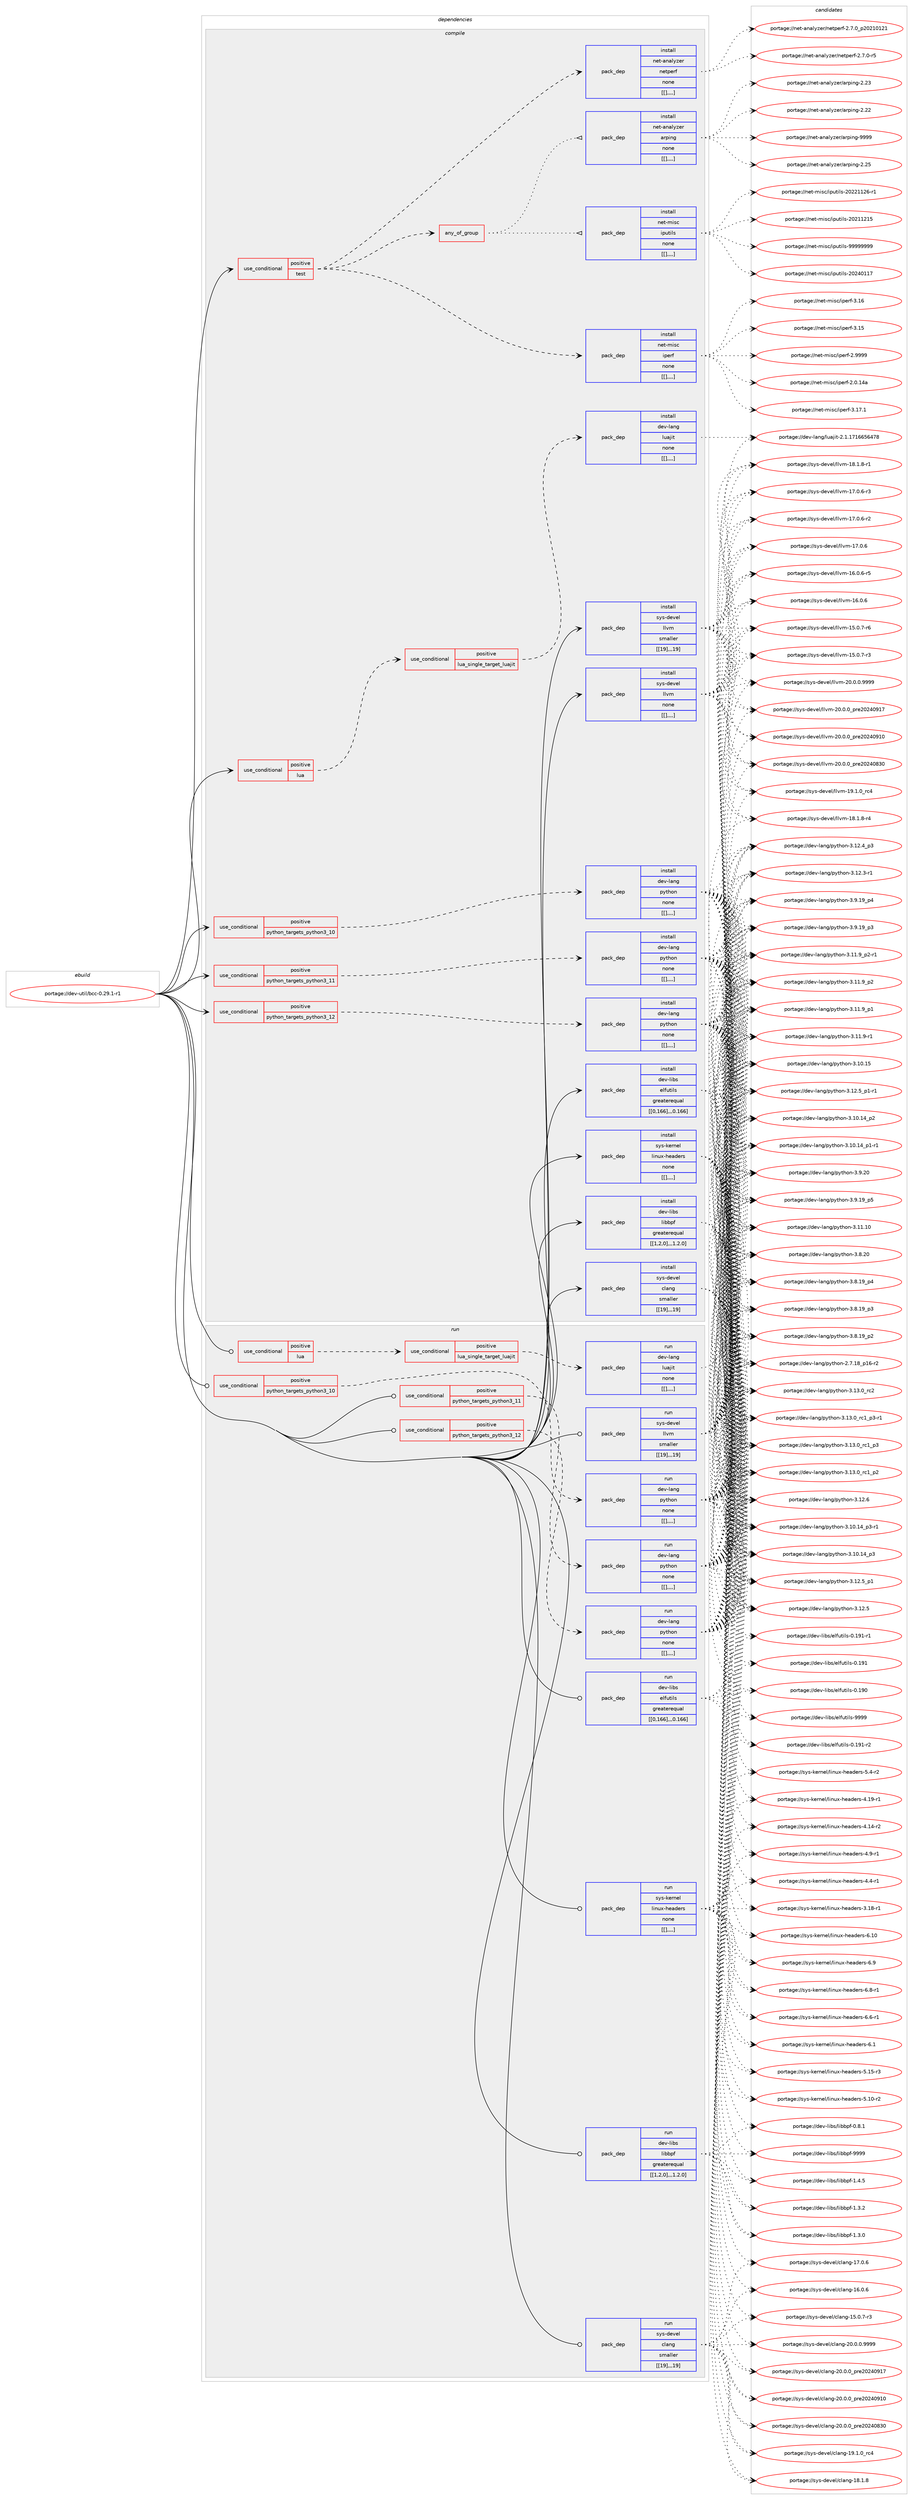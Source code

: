 digraph prolog {

# *************
# Graph options
# *************

newrank=true;
concentrate=true;
compound=true;
graph [rankdir=LR,fontname=Helvetica,fontsize=10,ranksep=1.5];#, ranksep=2.5, nodesep=0.2];
edge  [arrowhead=vee];
node  [fontname=Helvetica,fontsize=10];

# **********
# The ebuild
# **********

subgraph cluster_leftcol {
color=gray;
label=<<i>ebuild</i>>;
id [label="portage://dev-util/bcc-0.29.1-r1", color=red, width=4, href="../dev-util/bcc-0.29.1-r1.svg"];
}

# ****************
# The dependencies
# ****************

subgraph cluster_midcol {
color=gray;
label=<<i>dependencies</i>>;
subgraph cluster_compile {
fillcolor="#eeeeee";
style=filled;
label=<<i>compile</i>>;
subgraph cond61126 {
dependency214760 [label=<<TABLE BORDER="0" CELLBORDER="1" CELLSPACING="0" CELLPADDING="4"><TR><TD ROWSPAN="3" CELLPADDING="10">use_conditional</TD></TR><TR><TD>positive</TD></TR><TR><TD>lua</TD></TR></TABLE>>, shape=none, color=red];
subgraph cond61127 {
dependency214761 [label=<<TABLE BORDER="0" CELLBORDER="1" CELLSPACING="0" CELLPADDING="4"><TR><TD ROWSPAN="3" CELLPADDING="10">use_conditional</TD></TR><TR><TD>positive</TD></TR><TR><TD>lua_single_target_luajit</TD></TR></TABLE>>, shape=none, color=red];
subgraph pack152242 {
dependency214762 [label=<<TABLE BORDER="0" CELLBORDER="1" CELLSPACING="0" CELLPADDING="4" WIDTH="220"><TR><TD ROWSPAN="6" CELLPADDING="30">pack_dep</TD></TR><TR><TD WIDTH="110">install</TD></TR><TR><TD>dev-lang</TD></TR><TR><TD>luajit</TD></TR><TR><TD>none</TD></TR><TR><TD>[[],,,,]</TD></TR></TABLE>>, shape=none, color=blue];
}
dependency214761:e -> dependency214762:w [weight=20,style="dashed",arrowhead="vee"];
}
dependency214760:e -> dependency214761:w [weight=20,style="dashed",arrowhead="vee"];
}
id:e -> dependency214760:w [weight=20,style="solid",arrowhead="vee"];
subgraph cond61128 {
dependency214763 [label=<<TABLE BORDER="0" CELLBORDER="1" CELLSPACING="0" CELLPADDING="4"><TR><TD ROWSPAN="3" CELLPADDING="10">use_conditional</TD></TR><TR><TD>positive</TD></TR><TR><TD>python_targets_python3_10</TD></TR></TABLE>>, shape=none, color=red];
subgraph pack152243 {
dependency214764 [label=<<TABLE BORDER="0" CELLBORDER="1" CELLSPACING="0" CELLPADDING="4" WIDTH="220"><TR><TD ROWSPAN="6" CELLPADDING="30">pack_dep</TD></TR><TR><TD WIDTH="110">install</TD></TR><TR><TD>dev-lang</TD></TR><TR><TD>python</TD></TR><TR><TD>none</TD></TR><TR><TD>[[],,,,]</TD></TR></TABLE>>, shape=none, color=blue];
}
dependency214763:e -> dependency214764:w [weight=20,style="dashed",arrowhead="vee"];
}
id:e -> dependency214763:w [weight=20,style="solid",arrowhead="vee"];
subgraph cond61129 {
dependency214765 [label=<<TABLE BORDER="0" CELLBORDER="1" CELLSPACING="0" CELLPADDING="4"><TR><TD ROWSPAN="3" CELLPADDING="10">use_conditional</TD></TR><TR><TD>positive</TD></TR><TR><TD>python_targets_python3_11</TD></TR></TABLE>>, shape=none, color=red];
subgraph pack152244 {
dependency214766 [label=<<TABLE BORDER="0" CELLBORDER="1" CELLSPACING="0" CELLPADDING="4" WIDTH="220"><TR><TD ROWSPAN="6" CELLPADDING="30">pack_dep</TD></TR><TR><TD WIDTH="110">install</TD></TR><TR><TD>dev-lang</TD></TR><TR><TD>python</TD></TR><TR><TD>none</TD></TR><TR><TD>[[],,,,]</TD></TR></TABLE>>, shape=none, color=blue];
}
dependency214765:e -> dependency214766:w [weight=20,style="dashed",arrowhead="vee"];
}
id:e -> dependency214765:w [weight=20,style="solid",arrowhead="vee"];
subgraph cond61130 {
dependency214767 [label=<<TABLE BORDER="0" CELLBORDER="1" CELLSPACING="0" CELLPADDING="4"><TR><TD ROWSPAN="3" CELLPADDING="10">use_conditional</TD></TR><TR><TD>positive</TD></TR><TR><TD>python_targets_python3_12</TD></TR></TABLE>>, shape=none, color=red];
subgraph pack152245 {
dependency214768 [label=<<TABLE BORDER="0" CELLBORDER="1" CELLSPACING="0" CELLPADDING="4" WIDTH="220"><TR><TD ROWSPAN="6" CELLPADDING="30">pack_dep</TD></TR><TR><TD WIDTH="110">install</TD></TR><TR><TD>dev-lang</TD></TR><TR><TD>python</TD></TR><TR><TD>none</TD></TR><TR><TD>[[],,,,]</TD></TR></TABLE>>, shape=none, color=blue];
}
dependency214767:e -> dependency214768:w [weight=20,style="dashed",arrowhead="vee"];
}
id:e -> dependency214767:w [weight=20,style="solid",arrowhead="vee"];
subgraph cond61131 {
dependency214769 [label=<<TABLE BORDER="0" CELLBORDER="1" CELLSPACING="0" CELLPADDING="4"><TR><TD ROWSPAN="3" CELLPADDING="10">use_conditional</TD></TR><TR><TD>positive</TD></TR><TR><TD>test</TD></TR></TABLE>>, shape=none, color=red];
subgraph any1242 {
dependency214770 [label=<<TABLE BORDER="0" CELLBORDER="1" CELLSPACING="0" CELLPADDING="4"><TR><TD CELLPADDING="10">any_of_group</TD></TR></TABLE>>, shape=none, color=red];subgraph pack152246 {
dependency214771 [label=<<TABLE BORDER="0" CELLBORDER="1" CELLSPACING="0" CELLPADDING="4" WIDTH="220"><TR><TD ROWSPAN="6" CELLPADDING="30">pack_dep</TD></TR><TR><TD WIDTH="110">install</TD></TR><TR><TD>net-misc</TD></TR><TR><TD>iputils</TD></TR><TR><TD>none</TD></TR><TR><TD>[[],,,,]</TD></TR></TABLE>>, shape=none, color=blue];
}
dependency214770:e -> dependency214771:w [weight=20,style="dotted",arrowhead="oinv"];
subgraph pack152247 {
dependency214772 [label=<<TABLE BORDER="0" CELLBORDER="1" CELLSPACING="0" CELLPADDING="4" WIDTH="220"><TR><TD ROWSPAN="6" CELLPADDING="30">pack_dep</TD></TR><TR><TD WIDTH="110">install</TD></TR><TR><TD>net-analyzer</TD></TR><TR><TD>arping</TD></TR><TR><TD>none</TD></TR><TR><TD>[[],,,,]</TD></TR></TABLE>>, shape=none, color=blue];
}
dependency214770:e -> dependency214772:w [weight=20,style="dotted",arrowhead="oinv"];
}
dependency214769:e -> dependency214770:w [weight=20,style="dashed",arrowhead="vee"];
subgraph pack152248 {
dependency214773 [label=<<TABLE BORDER="0" CELLBORDER="1" CELLSPACING="0" CELLPADDING="4" WIDTH="220"><TR><TD ROWSPAN="6" CELLPADDING="30">pack_dep</TD></TR><TR><TD WIDTH="110">install</TD></TR><TR><TD>net-analyzer</TD></TR><TR><TD>netperf</TD></TR><TR><TD>none</TD></TR><TR><TD>[[],,,,]</TD></TR></TABLE>>, shape=none, color=blue];
}
dependency214769:e -> dependency214773:w [weight=20,style="dashed",arrowhead="vee"];
subgraph pack152249 {
dependency214774 [label=<<TABLE BORDER="0" CELLBORDER="1" CELLSPACING="0" CELLPADDING="4" WIDTH="220"><TR><TD ROWSPAN="6" CELLPADDING="30">pack_dep</TD></TR><TR><TD WIDTH="110">install</TD></TR><TR><TD>net-misc</TD></TR><TR><TD>iperf</TD></TR><TR><TD>none</TD></TR><TR><TD>[[],,,,]</TD></TR></TABLE>>, shape=none, color=blue];
}
dependency214769:e -> dependency214774:w [weight=20,style="dashed",arrowhead="vee"];
}
id:e -> dependency214769:w [weight=20,style="solid",arrowhead="vee"];
subgraph pack152250 {
dependency214775 [label=<<TABLE BORDER="0" CELLBORDER="1" CELLSPACING="0" CELLPADDING="4" WIDTH="220"><TR><TD ROWSPAN="6" CELLPADDING="30">pack_dep</TD></TR><TR><TD WIDTH="110">install</TD></TR><TR><TD>dev-libs</TD></TR><TR><TD>elfutils</TD></TR><TR><TD>greaterequal</TD></TR><TR><TD>[[0,166],,,0.166]</TD></TR></TABLE>>, shape=none, color=blue];
}
id:e -> dependency214775:w [weight=20,style="solid",arrowhead="vee"];
subgraph pack152251 {
dependency214776 [label=<<TABLE BORDER="0" CELLBORDER="1" CELLSPACING="0" CELLPADDING="4" WIDTH="220"><TR><TD ROWSPAN="6" CELLPADDING="30">pack_dep</TD></TR><TR><TD WIDTH="110">install</TD></TR><TR><TD>dev-libs</TD></TR><TR><TD>libbpf</TD></TR><TR><TD>greaterequal</TD></TR><TR><TD>[[1,2,0],,,1.2.0]</TD></TR></TABLE>>, shape=none, color=blue];
}
id:e -> dependency214776:w [weight=20,style="solid",arrowhead="vee"];
subgraph pack152252 {
dependency214777 [label=<<TABLE BORDER="0" CELLBORDER="1" CELLSPACING="0" CELLPADDING="4" WIDTH="220"><TR><TD ROWSPAN="6" CELLPADDING="30">pack_dep</TD></TR><TR><TD WIDTH="110">install</TD></TR><TR><TD>sys-devel</TD></TR><TR><TD>clang</TD></TR><TR><TD>smaller</TD></TR><TR><TD>[[19],,,19]</TD></TR></TABLE>>, shape=none, color=blue];
}
id:e -> dependency214777:w [weight=20,style="solid",arrowhead="vee"];
subgraph pack152253 {
dependency214778 [label=<<TABLE BORDER="0" CELLBORDER="1" CELLSPACING="0" CELLPADDING="4" WIDTH="220"><TR><TD ROWSPAN="6" CELLPADDING="30">pack_dep</TD></TR><TR><TD WIDTH="110">install</TD></TR><TR><TD>sys-devel</TD></TR><TR><TD>llvm</TD></TR><TR><TD>smaller</TD></TR><TR><TD>[[19],,,19]</TD></TR></TABLE>>, shape=none, color=blue];
}
id:e -> dependency214778:w [weight=20,style="solid",arrowhead="vee"];
subgraph pack152254 {
dependency214779 [label=<<TABLE BORDER="0" CELLBORDER="1" CELLSPACING="0" CELLPADDING="4" WIDTH="220"><TR><TD ROWSPAN="6" CELLPADDING="30">pack_dep</TD></TR><TR><TD WIDTH="110">install</TD></TR><TR><TD>sys-kernel</TD></TR><TR><TD>linux-headers</TD></TR><TR><TD>none</TD></TR><TR><TD>[[],,,,]</TD></TR></TABLE>>, shape=none, color=blue];
}
id:e -> dependency214779:w [weight=20,style="solid",arrowhead="vee"];
subgraph pack152255 {
dependency214780 [label=<<TABLE BORDER="0" CELLBORDER="1" CELLSPACING="0" CELLPADDING="4" WIDTH="220"><TR><TD ROWSPAN="6" CELLPADDING="30">pack_dep</TD></TR><TR><TD WIDTH="110">install</TD></TR><TR><TD>sys-devel</TD></TR><TR><TD>llvm</TD></TR><TR><TD>none</TD></TR><TR><TD>[[],,,,]</TD></TR></TABLE>>, shape=none, color=blue];
}
id:e -> dependency214780:w [weight=20,style="solid",arrowhead="vee"];
}
subgraph cluster_compileandrun {
fillcolor="#eeeeee";
style=filled;
label=<<i>compile and run</i>>;
}
subgraph cluster_run {
fillcolor="#eeeeee";
style=filled;
label=<<i>run</i>>;
subgraph cond61132 {
dependency214781 [label=<<TABLE BORDER="0" CELLBORDER="1" CELLSPACING="0" CELLPADDING="4"><TR><TD ROWSPAN="3" CELLPADDING="10">use_conditional</TD></TR><TR><TD>positive</TD></TR><TR><TD>lua</TD></TR></TABLE>>, shape=none, color=red];
subgraph cond61133 {
dependency214782 [label=<<TABLE BORDER="0" CELLBORDER="1" CELLSPACING="0" CELLPADDING="4"><TR><TD ROWSPAN="3" CELLPADDING="10">use_conditional</TD></TR><TR><TD>positive</TD></TR><TR><TD>lua_single_target_luajit</TD></TR></TABLE>>, shape=none, color=red];
subgraph pack152256 {
dependency214783 [label=<<TABLE BORDER="0" CELLBORDER="1" CELLSPACING="0" CELLPADDING="4" WIDTH="220"><TR><TD ROWSPAN="6" CELLPADDING="30">pack_dep</TD></TR><TR><TD WIDTH="110">run</TD></TR><TR><TD>dev-lang</TD></TR><TR><TD>luajit</TD></TR><TR><TD>none</TD></TR><TR><TD>[[],,,,]</TD></TR></TABLE>>, shape=none, color=blue];
}
dependency214782:e -> dependency214783:w [weight=20,style="dashed",arrowhead="vee"];
}
dependency214781:e -> dependency214782:w [weight=20,style="dashed",arrowhead="vee"];
}
id:e -> dependency214781:w [weight=20,style="solid",arrowhead="odot"];
subgraph cond61134 {
dependency214784 [label=<<TABLE BORDER="0" CELLBORDER="1" CELLSPACING="0" CELLPADDING="4"><TR><TD ROWSPAN="3" CELLPADDING="10">use_conditional</TD></TR><TR><TD>positive</TD></TR><TR><TD>python_targets_python3_10</TD></TR></TABLE>>, shape=none, color=red];
subgraph pack152257 {
dependency214785 [label=<<TABLE BORDER="0" CELLBORDER="1" CELLSPACING="0" CELLPADDING="4" WIDTH="220"><TR><TD ROWSPAN="6" CELLPADDING="30">pack_dep</TD></TR><TR><TD WIDTH="110">run</TD></TR><TR><TD>dev-lang</TD></TR><TR><TD>python</TD></TR><TR><TD>none</TD></TR><TR><TD>[[],,,,]</TD></TR></TABLE>>, shape=none, color=blue];
}
dependency214784:e -> dependency214785:w [weight=20,style="dashed",arrowhead="vee"];
}
id:e -> dependency214784:w [weight=20,style="solid",arrowhead="odot"];
subgraph cond61135 {
dependency214786 [label=<<TABLE BORDER="0" CELLBORDER="1" CELLSPACING="0" CELLPADDING="4"><TR><TD ROWSPAN="3" CELLPADDING="10">use_conditional</TD></TR><TR><TD>positive</TD></TR><TR><TD>python_targets_python3_11</TD></TR></TABLE>>, shape=none, color=red];
subgraph pack152258 {
dependency214787 [label=<<TABLE BORDER="0" CELLBORDER="1" CELLSPACING="0" CELLPADDING="4" WIDTH="220"><TR><TD ROWSPAN="6" CELLPADDING="30">pack_dep</TD></TR><TR><TD WIDTH="110">run</TD></TR><TR><TD>dev-lang</TD></TR><TR><TD>python</TD></TR><TR><TD>none</TD></TR><TR><TD>[[],,,,]</TD></TR></TABLE>>, shape=none, color=blue];
}
dependency214786:e -> dependency214787:w [weight=20,style="dashed",arrowhead="vee"];
}
id:e -> dependency214786:w [weight=20,style="solid",arrowhead="odot"];
subgraph cond61136 {
dependency214788 [label=<<TABLE BORDER="0" CELLBORDER="1" CELLSPACING="0" CELLPADDING="4"><TR><TD ROWSPAN="3" CELLPADDING="10">use_conditional</TD></TR><TR><TD>positive</TD></TR><TR><TD>python_targets_python3_12</TD></TR></TABLE>>, shape=none, color=red];
subgraph pack152259 {
dependency214789 [label=<<TABLE BORDER="0" CELLBORDER="1" CELLSPACING="0" CELLPADDING="4" WIDTH="220"><TR><TD ROWSPAN="6" CELLPADDING="30">pack_dep</TD></TR><TR><TD WIDTH="110">run</TD></TR><TR><TD>dev-lang</TD></TR><TR><TD>python</TD></TR><TR><TD>none</TD></TR><TR><TD>[[],,,,]</TD></TR></TABLE>>, shape=none, color=blue];
}
dependency214788:e -> dependency214789:w [weight=20,style="dashed",arrowhead="vee"];
}
id:e -> dependency214788:w [weight=20,style="solid",arrowhead="odot"];
subgraph pack152260 {
dependency214790 [label=<<TABLE BORDER="0" CELLBORDER="1" CELLSPACING="0" CELLPADDING="4" WIDTH="220"><TR><TD ROWSPAN="6" CELLPADDING="30">pack_dep</TD></TR><TR><TD WIDTH="110">run</TD></TR><TR><TD>dev-libs</TD></TR><TR><TD>elfutils</TD></TR><TR><TD>greaterequal</TD></TR><TR><TD>[[0,166],,,0.166]</TD></TR></TABLE>>, shape=none, color=blue];
}
id:e -> dependency214790:w [weight=20,style="solid",arrowhead="odot"];
subgraph pack152261 {
dependency214791 [label=<<TABLE BORDER="0" CELLBORDER="1" CELLSPACING="0" CELLPADDING="4" WIDTH="220"><TR><TD ROWSPAN="6" CELLPADDING="30">pack_dep</TD></TR><TR><TD WIDTH="110">run</TD></TR><TR><TD>dev-libs</TD></TR><TR><TD>libbpf</TD></TR><TR><TD>greaterequal</TD></TR><TR><TD>[[1,2,0],,,1.2.0]</TD></TR></TABLE>>, shape=none, color=blue];
}
id:e -> dependency214791:w [weight=20,style="solid",arrowhead="odot"];
subgraph pack152262 {
dependency214792 [label=<<TABLE BORDER="0" CELLBORDER="1" CELLSPACING="0" CELLPADDING="4" WIDTH="220"><TR><TD ROWSPAN="6" CELLPADDING="30">pack_dep</TD></TR><TR><TD WIDTH="110">run</TD></TR><TR><TD>sys-devel</TD></TR><TR><TD>clang</TD></TR><TR><TD>smaller</TD></TR><TR><TD>[[19],,,19]</TD></TR></TABLE>>, shape=none, color=blue];
}
id:e -> dependency214792:w [weight=20,style="solid",arrowhead="odot"];
subgraph pack152263 {
dependency214793 [label=<<TABLE BORDER="0" CELLBORDER="1" CELLSPACING="0" CELLPADDING="4" WIDTH="220"><TR><TD ROWSPAN="6" CELLPADDING="30">pack_dep</TD></TR><TR><TD WIDTH="110">run</TD></TR><TR><TD>sys-devel</TD></TR><TR><TD>llvm</TD></TR><TR><TD>smaller</TD></TR><TR><TD>[[19],,,19]</TD></TR></TABLE>>, shape=none, color=blue];
}
id:e -> dependency214793:w [weight=20,style="solid",arrowhead="odot"];
subgraph pack152264 {
dependency214794 [label=<<TABLE BORDER="0" CELLBORDER="1" CELLSPACING="0" CELLPADDING="4" WIDTH="220"><TR><TD ROWSPAN="6" CELLPADDING="30">pack_dep</TD></TR><TR><TD WIDTH="110">run</TD></TR><TR><TD>sys-kernel</TD></TR><TR><TD>linux-headers</TD></TR><TR><TD>none</TD></TR><TR><TD>[[],,,,]</TD></TR></TABLE>>, shape=none, color=blue];
}
id:e -> dependency214794:w [weight=20,style="solid",arrowhead="odot"];
}
}

# **************
# The candidates
# **************

subgraph cluster_choices {
rank=same;
color=gray;
label=<<i>candidates</i>>;

subgraph choice152242 {
color=black;
nodesep=1;
choice10010111845108971101034710811797106105116455046494649554954545354525556 [label="portage://dev-lang/luajit-2.1.1716656478", color=red, width=4,href="../dev-lang/luajit-2.1.1716656478.svg"];
dependency214762:e -> choice10010111845108971101034710811797106105116455046494649554954545354525556:w [style=dotted,weight="100"];
}
subgraph choice152243 {
color=black;
nodesep=1;
choice10010111845108971101034711212111610411111045514649514648951149950 [label="portage://dev-lang/python-3.13.0_rc2", color=red, width=4,href="../dev-lang/python-3.13.0_rc2.svg"];
choice1001011184510897110103471121211161041111104551464951464895114994995112514511449 [label="portage://dev-lang/python-3.13.0_rc1_p3-r1", color=red, width=4,href="../dev-lang/python-3.13.0_rc1_p3-r1.svg"];
choice100101118451089711010347112121116104111110455146495146489511499499511251 [label="portage://dev-lang/python-3.13.0_rc1_p3", color=red, width=4,href="../dev-lang/python-3.13.0_rc1_p3.svg"];
choice100101118451089711010347112121116104111110455146495146489511499499511250 [label="portage://dev-lang/python-3.13.0_rc1_p2", color=red, width=4,href="../dev-lang/python-3.13.0_rc1_p2.svg"];
choice10010111845108971101034711212111610411111045514649504654 [label="portage://dev-lang/python-3.12.6", color=red, width=4,href="../dev-lang/python-3.12.6.svg"];
choice1001011184510897110103471121211161041111104551464950465395112494511449 [label="portage://dev-lang/python-3.12.5_p1-r1", color=red, width=4,href="../dev-lang/python-3.12.5_p1-r1.svg"];
choice100101118451089711010347112121116104111110455146495046539511249 [label="portage://dev-lang/python-3.12.5_p1", color=red, width=4,href="../dev-lang/python-3.12.5_p1.svg"];
choice10010111845108971101034711212111610411111045514649504653 [label="portage://dev-lang/python-3.12.5", color=red, width=4,href="../dev-lang/python-3.12.5.svg"];
choice100101118451089711010347112121116104111110455146495046529511251 [label="portage://dev-lang/python-3.12.4_p3", color=red, width=4,href="../dev-lang/python-3.12.4_p3.svg"];
choice100101118451089711010347112121116104111110455146495046514511449 [label="portage://dev-lang/python-3.12.3-r1", color=red, width=4,href="../dev-lang/python-3.12.3-r1.svg"];
choice1001011184510897110103471121211161041111104551464949464948 [label="portage://dev-lang/python-3.11.10", color=red, width=4,href="../dev-lang/python-3.11.10.svg"];
choice1001011184510897110103471121211161041111104551464949465795112504511449 [label="portage://dev-lang/python-3.11.9_p2-r1", color=red, width=4,href="../dev-lang/python-3.11.9_p2-r1.svg"];
choice100101118451089711010347112121116104111110455146494946579511250 [label="portage://dev-lang/python-3.11.9_p2", color=red, width=4,href="../dev-lang/python-3.11.9_p2.svg"];
choice100101118451089711010347112121116104111110455146494946579511249 [label="portage://dev-lang/python-3.11.9_p1", color=red, width=4,href="../dev-lang/python-3.11.9_p1.svg"];
choice100101118451089711010347112121116104111110455146494946574511449 [label="portage://dev-lang/python-3.11.9-r1", color=red, width=4,href="../dev-lang/python-3.11.9-r1.svg"];
choice1001011184510897110103471121211161041111104551464948464953 [label="portage://dev-lang/python-3.10.15", color=red, width=4,href="../dev-lang/python-3.10.15.svg"];
choice100101118451089711010347112121116104111110455146494846495295112514511449 [label="portage://dev-lang/python-3.10.14_p3-r1", color=red, width=4,href="../dev-lang/python-3.10.14_p3-r1.svg"];
choice10010111845108971101034711212111610411111045514649484649529511251 [label="portage://dev-lang/python-3.10.14_p3", color=red, width=4,href="../dev-lang/python-3.10.14_p3.svg"];
choice10010111845108971101034711212111610411111045514649484649529511250 [label="portage://dev-lang/python-3.10.14_p2", color=red, width=4,href="../dev-lang/python-3.10.14_p2.svg"];
choice100101118451089711010347112121116104111110455146494846495295112494511449 [label="portage://dev-lang/python-3.10.14_p1-r1", color=red, width=4,href="../dev-lang/python-3.10.14_p1-r1.svg"];
choice10010111845108971101034711212111610411111045514657465048 [label="portage://dev-lang/python-3.9.20", color=red, width=4,href="../dev-lang/python-3.9.20.svg"];
choice100101118451089711010347112121116104111110455146574649579511253 [label="portage://dev-lang/python-3.9.19_p5", color=red, width=4,href="../dev-lang/python-3.9.19_p5.svg"];
choice100101118451089711010347112121116104111110455146574649579511252 [label="portage://dev-lang/python-3.9.19_p4", color=red, width=4,href="../dev-lang/python-3.9.19_p4.svg"];
choice100101118451089711010347112121116104111110455146574649579511251 [label="portage://dev-lang/python-3.9.19_p3", color=red, width=4,href="../dev-lang/python-3.9.19_p3.svg"];
choice10010111845108971101034711212111610411111045514656465048 [label="portage://dev-lang/python-3.8.20", color=red, width=4,href="../dev-lang/python-3.8.20.svg"];
choice100101118451089711010347112121116104111110455146564649579511252 [label="portage://dev-lang/python-3.8.19_p4", color=red, width=4,href="../dev-lang/python-3.8.19_p4.svg"];
choice100101118451089711010347112121116104111110455146564649579511251 [label="portage://dev-lang/python-3.8.19_p3", color=red, width=4,href="../dev-lang/python-3.8.19_p3.svg"];
choice100101118451089711010347112121116104111110455146564649579511250 [label="portage://dev-lang/python-3.8.19_p2", color=red, width=4,href="../dev-lang/python-3.8.19_p2.svg"];
choice100101118451089711010347112121116104111110455046554649569511249544511450 [label="portage://dev-lang/python-2.7.18_p16-r2", color=red, width=4,href="../dev-lang/python-2.7.18_p16-r2.svg"];
dependency214764:e -> choice10010111845108971101034711212111610411111045514649514648951149950:w [style=dotted,weight="100"];
dependency214764:e -> choice1001011184510897110103471121211161041111104551464951464895114994995112514511449:w [style=dotted,weight="100"];
dependency214764:e -> choice100101118451089711010347112121116104111110455146495146489511499499511251:w [style=dotted,weight="100"];
dependency214764:e -> choice100101118451089711010347112121116104111110455146495146489511499499511250:w [style=dotted,weight="100"];
dependency214764:e -> choice10010111845108971101034711212111610411111045514649504654:w [style=dotted,weight="100"];
dependency214764:e -> choice1001011184510897110103471121211161041111104551464950465395112494511449:w [style=dotted,weight="100"];
dependency214764:e -> choice100101118451089711010347112121116104111110455146495046539511249:w [style=dotted,weight="100"];
dependency214764:e -> choice10010111845108971101034711212111610411111045514649504653:w [style=dotted,weight="100"];
dependency214764:e -> choice100101118451089711010347112121116104111110455146495046529511251:w [style=dotted,weight="100"];
dependency214764:e -> choice100101118451089711010347112121116104111110455146495046514511449:w [style=dotted,weight="100"];
dependency214764:e -> choice1001011184510897110103471121211161041111104551464949464948:w [style=dotted,weight="100"];
dependency214764:e -> choice1001011184510897110103471121211161041111104551464949465795112504511449:w [style=dotted,weight="100"];
dependency214764:e -> choice100101118451089711010347112121116104111110455146494946579511250:w [style=dotted,weight="100"];
dependency214764:e -> choice100101118451089711010347112121116104111110455146494946579511249:w [style=dotted,weight="100"];
dependency214764:e -> choice100101118451089711010347112121116104111110455146494946574511449:w [style=dotted,weight="100"];
dependency214764:e -> choice1001011184510897110103471121211161041111104551464948464953:w [style=dotted,weight="100"];
dependency214764:e -> choice100101118451089711010347112121116104111110455146494846495295112514511449:w [style=dotted,weight="100"];
dependency214764:e -> choice10010111845108971101034711212111610411111045514649484649529511251:w [style=dotted,weight="100"];
dependency214764:e -> choice10010111845108971101034711212111610411111045514649484649529511250:w [style=dotted,weight="100"];
dependency214764:e -> choice100101118451089711010347112121116104111110455146494846495295112494511449:w [style=dotted,weight="100"];
dependency214764:e -> choice10010111845108971101034711212111610411111045514657465048:w [style=dotted,weight="100"];
dependency214764:e -> choice100101118451089711010347112121116104111110455146574649579511253:w [style=dotted,weight="100"];
dependency214764:e -> choice100101118451089711010347112121116104111110455146574649579511252:w [style=dotted,weight="100"];
dependency214764:e -> choice100101118451089711010347112121116104111110455146574649579511251:w [style=dotted,weight="100"];
dependency214764:e -> choice10010111845108971101034711212111610411111045514656465048:w [style=dotted,weight="100"];
dependency214764:e -> choice100101118451089711010347112121116104111110455146564649579511252:w [style=dotted,weight="100"];
dependency214764:e -> choice100101118451089711010347112121116104111110455146564649579511251:w [style=dotted,weight="100"];
dependency214764:e -> choice100101118451089711010347112121116104111110455146564649579511250:w [style=dotted,weight="100"];
dependency214764:e -> choice100101118451089711010347112121116104111110455046554649569511249544511450:w [style=dotted,weight="100"];
}
subgraph choice152244 {
color=black;
nodesep=1;
choice10010111845108971101034711212111610411111045514649514648951149950 [label="portage://dev-lang/python-3.13.0_rc2", color=red, width=4,href="../dev-lang/python-3.13.0_rc2.svg"];
choice1001011184510897110103471121211161041111104551464951464895114994995112514511449 [label="portage://dev-lang/python-3.13.0_rc1_p3-r1", color=red, width=4,href="../dev-lang/python-3.13.0_rc1_p3-r1.svg"];
choice100101118451089711010347112121116104111110455146495146489511499499511251 [label="portage://dev-lang/python-3.13.0_rc1_p3", color=red, width=4,href="../dev-lang/python-3.13.0_rc1_p3.svg"];
choice100101118451089711010347112121116104111110455146495146489511499499511250 [label="portage://dev-lang/python-3.13.0_rc1_p2", color=red, width=4,href="../dev-lang/python-3.13.0_rc1_p2.svg"];
choice10010111845108971101034711212111610411111045514649504654 [label="portage://dev-lang/python-3.12.6", color=red, width=4,href="../dev-lang/python-3.12.6.svg"];
choice1001011184510897110103471121211161041111104551464950465395112494511449 [label="portage://dev-lang/python-3.12.5_p1-r1", color=red, width=4,href="../dev-lang/python-3.12.5_p1-r1.svg"];
choice100101118451089711010347112121116104111110455146495046539511249 [label="portage://dev-lang/python-3.12.5_p1", color=red, width=4,href="../dev-lang/python-3.12.5_p1.svg"];
choice10010111845108971101034711212111610411111045514649504653 [label="portage://dev-lang/python-3.12.5", color=red, width=4,href="../dev-lang/python-3.12.5.svg"];
choice100101118451089711010347112121116104111110455146495046529511251 [label="portage://dev-lang/python-3.12.4_p3", color=red, width=4,href="../dev-lang/python-3.12.4_p3.svg"];
choice100101118451089711010347112121116104111110455146495046514511449 [label="portage://dev-lang/python-3.12.3-r1", color=red, width=4,href="../dev-lang/python-3.12.3-r1.svg"];
choice1001011184510897110103471121211161041111104551464949464948 [label="portage://dev-lang/python-3.11.10", color=red, width=4,href="../dev-lang/python-3.11.10.svg"];
choice1001011184510897110103471121211161041111104551464949465795112504511449 [label="portage://dev-lang/python-3.11.9_p2-r1", color=red, width=4,href="../dev-lang/python-3.11.9_p2-r1.svg"];
choice100101118451089711010347112121116104111110455146494946579511250 [label="portage://dev-lang/python-3.11.9_p2", color=red, width=4,href="../dev-lang/python-3.11.9_p2.svg"];
choice100101118451089711010347112121116104111110455146494946579511249 [label="portage://dev-lang/python-3.11.9_p1", color=red, width=4,href="../dev-lang/python-3.11.9_p1.svg"];
choice100101118451089711010347112121116104111110455146494946574511449 [label="portage://dev-lang/python-3.11.9-r1", color=red, width=4,href="../dev-lang/python-3.11.9-r1.svg"];
choice1001011184510897110103471121211161041111104551464948464953 [label="portage://dev-lang/python-3.10.15", color=red, width=4,href="../dev-lang/python-3.10.15.svg"];
choice100101118451089711010347112121116104111110455146494846495295112514511449 [label="portage://dev-lang/python-3.10.14_p3-r1", color=red, width=4,href="../dev-lang/python-3.10.14_p3-r1.svg"];
choice10010111845108971101034711212111610411111045514649484649529511251 [label="portage://dev-lang/python-3.10.14_p3", color=red, width=4,href="../dev-lang/python-3.10.14_p3.svg"];
choice10010111845108971101034711212111610411111045514649484649529511250 [label="portage://dev-lang/python-3.10.14_p2", color=red, width=4,href="../dev-lang/python-3.10.14_p2.svg"];
choice100101118451089711010347112121116104111110455146494846495295112494511449 [label="portage://dev-lang/python-3.10.14_p1-r1", color=red, width=4,href="../dev-lang/python-3.10.14_p1-r1.svg"];
choice10010111845108971101034711212111610411111045514657465048 [label="portage://dev-lang/python-3.9.20", color=red, width=4,href="../dev-lang/python-3.9.20.svg"];
choice100101118451089711010347112121116104111110455146574649579511253 [label="portage://dev-lang/python-3.9.19_p5", color=red, width=4,href="../dev-lang/python-3.9.19_p5.svg"];
choice100101118451089711010347112121116104111110455146574649579511252 [label="portage://dev-lang/python-3.9.19_p4", color=red, width=4,href="../dev-lang/python-3.9.19_p4.svg"];
choice100101118451089711010347112121116104111110455146574649579511251 [label="portage://dev-lang/python-3.9.19_p3", color=red, width=4,href="../dev-lang/python-3.9.19_p3.svg"];
choice10010111845108971101034711212111610411111045514656465048 [label="portage://dev-lang/python-3.8.20", color=red, width=4,href="../dev-lang/python-3.8.20.svg"];
choice100101118451089711010347112121116104111110455146564649579511252 [label="portage://dev-lang/python-3.8.19_p4", color=red, width=4,href="../dev-lang/python-3.8.19_p4.svg"];
choice100101118451089711010347112121116104111110455146564649579511251 [label="portage://dev-lang/python-3.8.19_p3", color=red, width=4,href="../dev-lang/python-3.8.19_p3.svg"];
choice100101118451089711010347112121116104111110455146564649579511250 [label="portage://dev-lang/python-3.8.19_p2", color=red, width=4,href="../dev-lang/python-3.8.19_p2.svg"];
choice100101118451089711010347112121116104111110455046554649569511249544511450 [label="portage://dev-lang/python-2.7.18_p16-r2", color=red, width=4,href="../dev-lang/python-2.7.18_p16-r2.svg"];
dependency214766:e -> choice10010111845108971101034711212111610411111045514649514648951149950:w [style=dotted,weight="100"];
dependency214766:e -> choice1001011184510897110103471121211161041111104551464951464895114994995112514511449:w [style=dotted,weight="100"];
dependency214766:e -> choice100101118451089711010347112121116104111110455146495146489511499499511251:w [style=dotted,weight="100"];
dependency214766:e -> choice100101118451089711010347112121116104111110455146495146489511499499511250:w [style=dotted,weight="100"];
dependency214766:e -> choice10010111845108971101034711212111610411111045514649504654:w [style=dotted,weight="100"];
dependency214766:e -> choice1001011184510897110103471121211161041111104551464950465395112494511449:w [style=dotted,weight="100"];
dependency214766:e -> choice100101118451089711010347112121116104111110455146495046539511249:w [style=dotted,weight="100"];
dependency214766:e -> choice10010111845108971101034711212111610411111045514649504653:w [style=dotted,weight="100"];
dependency214766:e -> choice100101118451089711010347112121116104111110455146495046529511251:w [style=dotted,weight="100"];
dependency214766:e -> choice100101118451089711010347112121116104111110455146495046514511449:w [style=dotted,weight="100"];
dependency214766:e -> choice1001011184510897110103471121211161041111104551464949464948:w [style=dotted,weight="100"];
dependency214766:e -> choice1001011184510897110103471121211161041111104551464949465795112504511449:w [style=dotted,weight="100"];
dependency214766:e -> choice100101118451089711010347112121116104111110455146494946579511250:w [style=dotted,weight="100"];
dependency214766:e -> choice100101118451089711010347112121116104111110455146494946579511249:w [style=dotted,weight="100"];
dependency214766:e -> choice100101118451089711010347112121116104111110455146494946574511449:w [style=dotted,weight="100"];
dependency214766:e -> choice1001011184510897110103471121211161041111104551464948464953:w [style=dotted,weight="100"];
dependency214766:e -> choice100101118451089711010347112121116104111110455146494846495295112514511449:w [style=dotted,weight="100"];
dependency214766:e -> choice10010111845108971101034711212111610411111045514649484649529511251:w [style=dotted,weight="100"];
dependency214766:e -> choice10010111845108971101034711212111610411111045514649484649529511250:w [style=dotted,weight="100"];
dependency214766:e -> choice100101118451089711010347112121116104111110455146494846495295112494511449:w [style=dotted,weight="100"];
dependency214766:e -> choice10010111845108971101034711212111610411111045514657465048:w [style=dotted,weight="100"];
dependency214766:e -> choice100101118451089711010347112121116104111110455146574649579511253:w [style=dotted,weight="100"];
dependency214766:e -> choice100101118451089711010347112121116104111110455146574649579511252:w [style=dotted,weight="100"];
dependency214766:e -> choice100101118451089711010347112121116104111110455146574649579511251:w [style=dotted,weight="100"];
dependency214766:e -> choice10010111845108971101034711212111610411111045514656465048:w [style=dotted,weight="100"];
dependency214766:e -> choice100101118451089711010347112121116104111110455146564649579511252:w [style=dotted,weight="100"];
dependency214766:e -> choice100101118451089711010347112121116104111110455146564649579511251:w [style=dotted,weight="100"];
dependency214766:e -> choice100101118451089711010347112121116104111110455146564649579511250:w [style=dotted,weight="100"];
dependency214766:e -> choice100101118451089711010347112121116104111110455046554649569511249544511450:w [style=dotted,weight="100"];
}
subgraph choice152245 {
color=black;
nodesep=1;
choice10010111845108971101034711212111610411111045514649514648951149950 [label="portage://dev-lang/python-3.13.0_rc2", color=red, width=4,href="../dev-lang/python-3.13.0_rc2.svg"];
choice1001011184510897110103471121211161041111104551464951464895114994995112514511449 [label="portage://dev-lang/python-3.13.0_rc1_p3-r1", color=red, width=4,href="../dev-lang/python-3.13.0_rc1_p3-r1.svg"];
choice100101118451089711010347112121116104111110455146495146489511499499511251 [label="portage://dev-lang/python-3.13.0_rc1_p3", color=red, width=4,href="../dev-lang/python-3.13.0_rc1_p3.svg"];
choice100101118451089711010347112121116104111110455146495146489511499499511250 [label="portage://dev-lang/python-3.13.0_rc1_p2", color=red, width=4,href="../dev-lang/python-3.13.0_rc1_p2.svg"];
choice10010111845108971101034711212111610411111045514649504654 [label="portage://dev-lang/python-3.12.6", color=red, width=4,href="../dev-lang/python-3.12.6.svg"];
choice1001011184510897110103471121211161041111104551464950465395112494511449 [label="portage://dev-lang/python-3.12.5_p1-r1", color=red, width=4,href="../dev-lang/python-3.12.5_p1-r1.svg"];
choice100101118451089711010347112121116104111110455146495046539511249 [label="portage://dev-lang/python-3.12.5_p1", color=red, width=4,href="../dev-lang/python-3.12.5_p1.svg"];
choice10010111845108971101034711212111610411111045514649504653 [label="portage://dev-lang/python-3.12.5", color=red, width=4,href="../dev-lang/python-3.12.5.svg"];
choice100101118451089711010347112121116104111110455146495046529511251 [label="portage://dev-lang/python-3.12.4_p3", color=red, width=4,href="../dev-lang/python-3.12.4_p3.svg"];
choice100101118451089711010347112121116104111110455146495046514511449 [label="portage://dev-lang/python-3.12.3-r1", color=red, width=4,href="../dev-lang/python-3.12.3-r1.svg"];
choice1001011184510897110103471121211161041111104551464949464948 [label="portage://dev-lang/python-3.11.10", color=red, width=4,href="../dev-lang/python-3.11.10.svg"];
choice1001011184510897110103471121211161041111104551464949465795112504511449 [label="portage://dev-lang/python-3.11.9_p2-r1", color=red, width=4,href="../dev-lang/python-3.11.9_p2-r1.svg"];
choice100101118451089711010347112121116104111110455146494946579511250 [label="portage://dev-lang/python-3.11.9_p2", color=red, width=4,href="../dev-lang/python-3.11.9_p2.svg"];
choice100101118451089711010347112121116104111110455146494946579511249 [label="portage://dev-lang/python-3.11.9_p1", color=red, width=4,href="../dev-lang/python-3.11.9_p1.svg"];
choice100101118451089711010347112121116104111110455146494946574511449 [label="portage://dev-lang/python-3.11.9-r1", color=red, width=4,href="../dev-lang/python-3.11.9-r1.svg"];
choice1001011184510897110103471121211161041111104551464948464953 [label="portage://dev-lang/python-3.10.15", color=red, width=4,href="../dev-lang/python-3.10.15.svg"];
choice100101118451089711010347112121116104111110455146494846495295112514511449 [label="portage://dev-lang/python-3.10.14_p3-r1", color=red, width=4,href="../dev-lang/python-3.10.14_p3-r1.svg"];
choice10010111845108971101034711212111610411111045514649484649529511251 [label="portage://dev-lang/python-3.10.14_p3", color=red, width=4,href="../dev-lang/python-3.10.14_p3.svg"];
choice10010111845108971101034711212111610411111045514649484649529511250 [label="portage://dev-lang/python-3.10.14_p2", color=red, width=4,href="../dev-lang/python-3.10.14_p2.svg"];
choice100101118451089711010347112121116104111110455146494846495295112494511449 [label="portage://dev-lang/python-3.10.14_p1-r1", color=red, width=4,href="../dev-lang/python-3.10.14_p1-r1.svg"];
choice10010111845108971101034711212111610411111045514657465048 [label="portage://dev-lang/python-3.9.20", color=red, width=4,href="../dev-lang/python-3.9.20.svg"];
choice100101118451089711010347112121116104111110455146574649579511253 [label="portage://dev-lang/python-3.9.19_p5", color=red, width=4,href="../dev-lang/python-3.9.19_p5.svg"];
choice100101118451089711010347112121116104111110455146574649579511252 [label="portage://dev-lang/python-3.9.19_p4", color=red, width=4,href="../dev-lang/python-3.9.19_p4.svg"];
choice100101118451089711010347112121116104111110455146574649579511251 [label="portage://dev-lang/python-3.9.19_p3", color=red, width=4,href="../dev-lang/python-3.9.19_p3.svg"];
choice10010111845108971101034711212111610411111045514656465048 [label="portage://dev-lang/python-3.8.20", color=red, width=4,href="../dev-lang/python-3.8.20.svg"];
choice100101118451089711010347112121116104111110455146564649579511252 [label="portage://dev-lang/python-3.8.19_p4", color=red, width=4,href="../dev-lang/python-3.8.19_p4.svg"];
choice100101118451089711010347112121116104111110455146564649579511251 [label="portage://dev-lang/python-3.8.19_p3", color=red, width=4,href="../dev-lang/python-3.8.19_p3.svg"];
choice100101118451089711010347112121116104111110455146564649579511250 [label="portage://dev-lang/python-3.8.19_p2", color=red, width=4,href="../dev-lang/python-3.8.19_p2.svg"];
choice100101118451089711010347112121116104111110455046554649569511249544511450 [label="portage://dev-lang/python-2.7.18_p16-r2", color=red, width=4,href="../dev-lang/python-2.7.18_p16-r2.svg"];
dependency214768:e -> choice10010111845108971101034711212111610411111045514649514648951149950:w [style=dotted,weight="100"];
dependency214768:e -> choice1001011184510897110103471121211161041111104551464951464895114994995112514511449:w [style=dotted,weight="100"];
dependency214768:e -> choice100101118451089711010347112121116104111110455146495146489511499499511251:w [style=dotted,weight="100"];
dependency214768:e -> choice100101118451089711010347112121116104111110455146495146489511499499511250:w [style=dotted,weight="100"];
dependency214768:e -> choice10010111845108971101034711212111610411111045514649504654:w [style=dotted,weight="100"];
dependency214768:e -> choice1001011184510897110103471121211161041111104551464950465395112494511449:w [style=dotted,weight="100"];
dependency214768:e -> choice100101118451089711010347112121116104111110455146495046539511249:w [style=dotted,weight="100"];
dependency214768:e -> choice10010111845108971101034711212111610411111045514649504653:w [style=dotted,weight="100"];
dependency214768:e -> choice100101118451089711010347112121116104111110455146495046529511251:w [style=dotted,weight="100"];
dependency214768:e -> choice100101118451089711010347112121116104111110455146495046514511449:w [style=dotted,weight="100"];
dependency214768:e -> choice1001011184510897110103471121211161041111104551464949464948:w [style=dotted,weight="100"];
dependency214768:e -> choice1001011184510897110103471121211161041111104551464949465795112504511449:w [style=dotted,weight="100"];
dependency214768:e -> choice100101118451089711010347112121116104111110455146494946579511250:w [style=dotted,weight="100"];
dependency214768:e -> choice100101118451089711010347112121116104111110455146494946579511249:w [style=dotted,weight="100"];
dependency214768:e -> choice100101118451089711010347112121116104111110455146494946574511449:w [style=dotted,weight="100"];
dependency214768:e -> choice1001011184510897110103471121211161041111104551464948464953:w [style=dotted,weight="100"];
dependency214768:e -> choice100101118451089711010347112121116104111110455146494846495295112514511449:w [style=dotted,weight="100"];
dependency214768:e -> choice10010111845108971101034711212111610411111045514649484649529511251:w [style=dotted,weight="100"];
dependency214768:e -> choice10010111845108971101034711212111610411111045514649484649529511250:w [style=dotted,weight="100"];
dependency214768:e -> choice100101118451089711010347112121116104111110455146494846495295112494511449:w [style=dotted,weight="100"];
dependency214768:e -> choice10010111845108971101034711212111610411111045514657465048:w [style=dotted,weight="100"];
dependency214768:e -> choice100101118451089711010347112121116104111110455146574649579511253:w [style=dotted,weight="100"];
dependency214768:e -> choice100101118451089711010347112121116104111110455146574649579511252:w [style=dotted,weight="100"];
dependency214768:e -> choice100101118451089711010347112121116104111110455146574649579511251:w [style=dotted,weight="100"];
dependency214768:e -> choice10010111845108971101034711212111610411111045514656465048:w [style=dotted,weight="100"];
dependency214768:e -> choice100101118451089711010347112121116104111110455146564649579511252:w [style=dotted,weight="100"];
dependency214768:e -> choice100101118451089711010347112121116104111110455146564649579511251:w [style=dotted,weight="100"];
dependency214768:e -> choice100101118451089711010347112121116104111110455146564649579511250:w [style=dotted,weight="100"];
dependency214768:e -> choice100101118451089711010347112121116104111110455046554649569511249544511450:w [style=dotted,weight="100"];
}
subgraph choice152246 {
color=black;
nodesep=1;
choice110101116451091051159947105112117116105108115455757575757575757 [label="portage://net-misc/iputils-99999999", color=red, width=4,href="../net-misc/iputils-99999999.svg"];
choice110101116451091051159947105112117116105108115455048505248494955 [label="portage://net-misc/iputils-20240117", color=red, width=4,href="../net-misc/iputils-20240117.svg"];
choice1101011164510910511599471051121171161051081154550485050494950544511449 [label="portage://net-misc/iputils-20221126-r1", color=red, width=4,href="../net-misc/iputils-20221126-r1.svg"];
choice110101116451091051159947105112117116105108115455048504949504953 [label="portage://net-misc/iputils-20211215", color=red, width=4,href="../net-misc/iputils-20211215.svg"];
dependency214771:e -> choice110101116451091051159947105112117116105108115455757575757575757:w [style=dotted,weight="100"];
dependency214771:e -> choice110101116451091051159947105112117116105108115455048505248494955:w [style=dotted,weight="100"];
dependency214771:e -> choice1101011164510910511599471051121171161051081154550485050494950544511449:w [style=dotted,weight="100"];
dependency214771:e -> choice110101116451091051159947105112117116105108115455048504949504953:w [style=dotted,weight="100"];
}
subgraph choice152247 {
color=black;
nodesep=1;
choice11010111645971109710812112210111447971141121051101034557575757 [label="portage://net-analyzer/arping-9999", color=red, width=4,href="../net-analyzer/arping-9999.svg"];
choice11010111645971109710812112210111447971141121051101034550465053 [label="portage://net-analyzer/arping-2.25", color=red, width=4,href="../net-analyzer/arping-2.25.svg"];
choice11010111645971109710812112210111447971141121051101034550465051 [label="portage://net-analyzer/arping-2.23", color=red, width=4,href="../net-analyzer/arping-2.23.svg"];
choice11010111645971109710812112210111447971141121051101034550465050 [label="portage://net-analyzer/arping-2.22", color=red, width=4,href="../net-analyzer/arping-2.22.svg"];
dependency214772:e -> choice11010111645971109710812112210111447971141121051101034557575757:w [style=dotted,weight="100"];
dependency214772:e -> choice11010111645971109710812112210111447971141121051101034550465053:w [style=dotted,weight="100"];
dependency214772:e -> choice11010111645971109710812112210111447971141121051101034550465051:w [style=dotted,weight="100"];
dependency214772:e -> choice11010111645971109710812112210111447971141121051101034550465050:w [style=dotted,weight="100"];
}
subgraph choice152248 {
color=black;
nodesep=1;
choice11010111645971109710812112210111447110101116112101114102455046554648951125048504948495049 [label="portage://net-analyzer/netperf-2.7.0_p20210121", color=red, width=4,href="../net-analyzer/netperf-2.7.0_p20210121.svg"];
choice110101116459711097108121122101114471101011161121011141024550465546484511453 [label="portage://net-analyzer/netperf-2.7.0-r5", color=red, width=4,href="../net-analyzer/netperf-2.7.0-r5.svg"];
dependency214773:e -> choice11010111645971109710812112210111447110101116112101114102455046554648951125048504948495049:w [style=dotted,weight="100"];
dependency214773:e -> choice110101116459711097108121122101114471101011161121011141024550465546484511453:w [style=dotted,weight="100"];
}
subgraph choice152249 {
color=black;
nodesep=1;
choice11010111645109105115994710511210111410245514649554649 [label="portage://net-misc/iperf-3.17.1", color=red, width=4,href="../net-misc/iperf-3.17.1.svg"];
choice1101011164510910511599471051121011141024551464954 [label="portage://net-misc/iperf-3.16", color=red, width=4,href="../net-misc/iperf-3.16.svg"];
choice1101011164510910511599471051121011141024551464953 [label="portage://net-misc/iperf-3.15", color=red, width=4,href="../net-misc/iperf-3.15.svg"];
choice11010111645109105115994710511210111410245504657575757 [label="portage://net-misc/iperf-2.9999", color=red, width=4,href="../net-misc/iperf-2.9999.svg"];
choice1101011164510910511599471051121011141024550464846495297 [label="portage://net-misc/iperf-2.0.14a", color=red, width=4,href="../net-misc/iperf-2.0.14a.svg"];
dependency214774:e -> choice11010111645109105115994710511210111410245514649554649:w [style=dotted,weight="100"];
dependency214774:e -> choice1101011164510910511599471051121011141024551464954:w [style=dotted,weight="100"];
dependency214774:e -> choice1101011164510910511599471051121011141024551464953:w [style=dotted,weight="100"];
dependency214774:e -> choice11010111645109105115994710511210111410245504657575757:w [style=dotted,weight="100"];
dependency214774:e -> choice1101011164510910511599471051121011141024550464846495297:w [style=dotted,weight="100"];
}
subgraph choice152250 {
color=black;
nodesep=1;
choice1001011184510810598115471011081021171161051081154557575757 [label="portage://dev-libs/elfutils-9999", color=red, width=4,href="../dev-libs/elfutils-9999.svg"];
choice1001011184510810598115471011081021171161051081154548464957494511450 [label="portage://dev-libs/elfutils-0.191-r2", color=red, width=4,href="../dev-libs/elfutils-0.191-r2.svg"];
choice1001011184510810598115471011081021171161051081154548464957494511449 [label="portage://dev-libs/elfutils-0.191-r1", color=red, width=4,href="../dev-libs/elfutils-0.191-r1.svg"];
choice100101118451081059811547101108102117116105108115454846495749 [label="portage://dev-libs/elfutils-0.191", color=red, width=4,href="../dev-libs/elfutils-0.191.svg"];
choice100101118451081059811547101108102117116105108115454846495748 [label="portage://dev-libs/elfutils-0.190", color=red, width=4,href="../dev-libs/elfutils-0.190.svg"];
dependency214775:e -> choice1001011184510810598115471011081021171161051081154557575757:w [style=dotted,weight="100"];
dependency214775:e -> choice1001011184510810598115471011081021171161051081154548464957494511450:w [style=dotted,weight="100"];
dependency214775:e -> choice1001011184510810598115471011081021171161051081154548464957494511449:w [style=dotted,weight="100"];
dependency214775:e -> choice100101118451081059811547101108102117116105108115454846495749:w [style=dotted,weight="100"];
dependency214775:e -> choice100101118451081059811547101108102117116105108115454846495748:w [style=dotted,weight="100"];
}
subgraph choice152251 {
color=black;
nodesep=1;
choice10010111845108105981154710810598981121024557575757 [label="portage://dev-libs/libbpf-9999", color=red, width=4,href="../dev-libs/libbpf-9999.svg"];
choice1001011184510810598115471081059898112102454946524653 [label="portage://dev-libs/libbpf-1.4.5", color=red, width=4,href="../dev-libs/libbpf-1.4.5.svg"];
choice1001011184510810598115471081059898112102454946514650 [label="portage://dev-libs/libbpf-1.3.2", color=red, width=4,href="../dev-libs/libbpf-1.3.2.svg"];
choice1001011184510810598115471081059898112102454946514648 [label="portage://dev-libs/libbpf-1.3.0", color=red, width=4,href="../dev-libs/libbpf-1.3.0.svg"];
choice1001011184510810598115471081059898112102454846564649 [label="portage://dev-libs/libbpf-0.8.1", color=red, width=4,href="../dev-libs/libbpf-0.8.1.svg"];
dependency214776:e -> choice10010111845108105981154710810598981121024557575757:w [style=dotted,weight="100"];
dependency214776:e -> choice1001011184510810598115471081059898112102454946524653:w [style=dotted,weight="100"];
dependency214776:e -> choice1001011184510810598115471081059898112102454946514650:w [style=dotted,weight="100"];
dependency214776:e -> choice1001011184510810598115471081059898112102454946514648:w [style=dotted,weight="100"];
dependency214776:e -> choice1001011184510810598115471081059898112102454846564649:w [style=dotted,weight="100"];
}
subgraph choice152252 {
color=black;
nodesep=1;
choice11512111545100101118101108479910897110103455048464846484657575757 [label="portage://sys-devel/clang-20.0.0.9999", color=red, width=4,href="../sys-devel/clang-20.0.0.9999.svg"];
choice1151211154510010111810110847991089711010345504846484648951121141015048505248574955 [label="portage://sys-devel/clang-20.0.0_pre20240917", color=red, width=4,href="../sys-devel/clang-20.0.0_pre20240917.svg"];
choice1151211154510010111810110847991089711010345504846484648951121141015048505248574948 [label="portage://sys-devel/clang-20.0.0_pre20240910", color=red, width=4,href="../sys-devel/clang-20.0.0_pre20240910.svg"];
choice1151211154510010111810110847991089711010345504846484648951121141015048505248565148 [label="portage://sys-devel/clang-20.0.0_pre20240830", color=red, width=4,href="../sys-devel/clang-20.0.0_pre20240830.svg"];
choice1151211154510010111810110847991089711010345495746494648951149952 [label="portage://sys-devel/clang-19.1.0_rc4", color=red, width=4,href="../sys-devel/clang-19.1.0_rc4.svg"];
choice1151211154510010111810110847991089711010345495646494656 [label="portage://sys-devel/clang-18.1.8", color=red, width=4,href="../sys-devel/clang-18.1.8.svg"];
choice1151211154510010111810110847991089711010345495546484654 [label="portage://sys-devel/clang-17.0.6", color=red, width=4,href="../sys-devel/clang-17.0.6.svg"];
choice1151211154510010111810110847991089711010345495446484654 [label="portage://sys-devel/clang-16.0.6", color=red, width=4,href="../sys-devel/clang-16.0.6.svg"];
choice11512111545100101118101108479910897110103454953464846554511451 [label="portage://sys-devel/clang-15.0.7-r3", color=red, width=4,href="../sys-devel/clang-15.0.7-r3.svg"];
dependency214777:e -> choice11512111545100101118101108479910897110103455048464846484657575757:w [style=dotted,weight="100"];
dependency214777:e -> choice1151211154510010111810110847991089711010345504846484648951121141015048505248574955:w [style=dotted,weight="100"];
dependency214777:e -> choice1151211154510010111810110847991089711010345504846484648951121141015048505248574948:w [style=dotted,weight="100"];
dependency214777:e -> choice1151211154510010111810110847991089711010345504846484648951121141015048505248565148:w [style=dotted,weight="100"];
dependency214777:e -> choice1151211154510010111810110847991089711010345495746494648951149952:w [style=dotted,weight="100"];
dependency214777:e -> choice1151211154510010111810110847991089711010345495646494656:w [style=dotted,weight="100"];
dependency214777:e -> choice1151211154510010111810110847991089711010345495546484654:w [style=dotted,weight="100"];
dependency214777:e -> choice1151211154510010111810110847991089711010345495446484654:w [style=dotted,weight="100"];
dependency214777:e -> choice11512111545100101118101108479910897110103454953464846554511451:w [style=dotted,weight="100"];
}
subgraph choice152253 {
color=black;
nodesep=1;
choice1151211154510010111810110847108108118109455048464846484657575757 [label="portage://sys-devel/llvm-20.0.0.9999", color=red, width=4,href="../sys-devel/llvm-20.0.0.9999.svg"];
choice115121115451001011181011084710810811810945504846484648951121141015048505248574955 [label="portage://sys-devel/llvm-20.0.0_pre20240917", color=red, width=4,href="../sys-devel/llvm-20.0.0_pre20240917.svg"];
choice115121115451001011181011084710810811810945504846484648951121141015048505248574948 [label="portage://sys-devel/llvm-20.0.0_pre20240910", color=red, width=4,href="../sys-devel/llvm-20.0.0_pre20240910.svg"];
choice115121115451001011181011084710810811810945504846484648951121141015048505248565148 [label="portage://sys-devel/llvm-20.0.0_pre20240830", color=red, width=4,href="../sys-devel/llvm-20.0.0_pre20240830.svg"];
choice115121115451001011181011084710810811810945495746494648951149952 [label="portage://sys-devel/llvm-19.1.0_rc4", color=red, width=4,href="../sys-devel/llvm-19.1.0_rc4.svg"];
choice1151211154510010111810110847108108118109454956464946564511452 [label="portage://sys-devel/llvm-18.1.8-r4", color=red, width=4,href="../sys-devel/llvm-18.1.8-r4.svg"];
choice1151211154510010111810110847108108118109454956464946564511449 [label="portage://sys-devel/llvm-18.1.8-r1", color=red, width=4,href="../sys-devel/llvm-18.1.8-r1.svg"];
choice1151211154510010111810110847108108118109454955464846544511451 [label="portage://sys-devel/llvm-17.0.6-r3", color=red, width=4,href="../sys-devel/llvm-17.0.6-r3.svg"];
choice1151211154510010111810110847108108118109454955464846544511450 [label="portage://sys-devel/llvm-17.0.6-r2", color=red, width=4,href="../sys-devel/llvm-17.0.6-r2.svg"];
choice115121115451001011181011084710810811810945495546484654 [label="portage://sys-devel/llvm-17.0.6", color=red, width=4,href="../sys-devel/llvm-17.0.6.svg"];
choice1151211154510010111810110847108108118109454954464846544511453 [label="portage://sys-devel/llvm-16.0.6-r5", color=red, width=4,href="../sys-devel/llvm-16.0.6-r5.svg"];
choice115121115451001011181011084710810811810945495446484654 [label="portage://sys-devel/llvm-16.0.6", color=red, width=4,href="../sys-devel/llvm-16.0.6.svg"];
choice1151211154510010111810110847108108118109454953464846554511454 [label="portage://sys-devel/llvm-15.0.7-r6", color=red, width=4,href="../sys-devel/llvm-15.0.7-r6.svg"];
choice1151211154510010111810110847108108118109454953464846554511451 [label="portage://sys-devel/llvm-15.0.7-r3", color=red, width=4,href="../sys-devel/llvm-15.0.7-r3.svg"];
dependency214778:e -> choice1151211154510010111810110847108108118109455048464846484657575757:w [style=dotted,weight="100"];
dependency214778:e -> choice115121115451001011181011084710810811810945504846484648951121141015048505248574955:w [style=dotted,weight="100"];
dependency214778:e -> choice115121115451001011181011084710810811810945504846484648951121141015048505248574948:w [style=dotted,weight="100"];
dependency214778:e -> choice115121115451001011181011084710810811810945504846484648951121141015048505248565148:w [style=dotted,weight="100"];
dependency214778:e -> choice115121115451001011181011084710810811810945495746494648951149952:w [style=dotted,weight="100"];
dependency214778:e -> choice1151211154510010111810110847108108118109454956464946564511452:w [style=dotted,weight="100"];
dependency214778:e -> choice1151211154510010111810110847108108118109454956464946564511449:w [style=dotted,weight="100"];
dependency214778:e -> choice1151211154510010111810110847108108118109454955464846544511451:w [style=dotted,weight="100"];
dependency214778:e -> choice1151211154510010111810110847108108118109454955464846544511450:w [style=dotted,weight="100"];
dependency214778:e -> choice115121115451001011181011084710810811810945495546484654:w [style=dotted,weight="100"];
dependency214778:e -> choice1151211154510010111810110847108108118109454954464846544511453:w [style=dotted,weight="100"];
dependency214778:e -> choice115121115451001011181011084710810811810945495446484654:w [style=dotted,weight="100"];
dependency214778:e -> choice1151211154510010111810110847108108118109454953464846554511454:w [style=dotted,weight="100"];
dependency214778:e -> choice1151211154510010111810110847108108118109454953464846554511451:w [style=dotted,weight="100"];
}
subgraph choice152254 {
color=black;
nodesep=1;
choice115121115451071011141101011084710810511011712045104101971001011141154554464948 [label="portage://sys-kernel/linux-headers-6.10", color=red, width=4,href="../sys-kernel/linux-headers-6.10.svg"];
choice1151211154510710111411010110847108105110117120451041019710010111411545544657 [label="portage://sys-kernel/linux-headers-6.9", color=red, width=4,href="../sys-kernel/linux-headers-6.9.svg"];
choice11512111545107101114110101108471081051101171204510410197100101114115455446564511449 [label="portage://sys-kernel/linux-headers-6.8-r1", color=red, width=4,href="../sys-kernel/linux-headers-6.8-r1.svg"];
choice11512111545107101114110101108471081051101171204510410197100101114115455446544511449 [label="portage://sys-kernel/linux-headers-6.6-r1", color=red, width=4,href="../sys-kernel/linux-headers-6.6-r1.svg"];
choice1151211154510710111411010110847108105110117120451041019710010111411545544649 [label="portage://sys-kernel/linux-headers-6.1", color=red, width=4,href="../sys-kernel/linux-headers-6.1.svg"];
choice1151211154510710111411010110847108105110117120451041019710010111411545534649534511451 [label="portage://sys-kernel/linux-headers-5.15-r3", color=red, width=4,href="../sys-kernel/linux-headers-5.15-r3.svg"];
choice1151211154510710111411010110847108105110117120451041019710010111411545534649484511450 [label="portage://sys-kernel/linux-headers-5.10-r2", color=red, width=4,href="../sys-kernel/linux-headers-5.10-r2.svg"];
choice11512111545107101114110101108471081051101171204510410197100101114115455346524511450 [label="portage://sys-kernel/linux-headers-5.4-r2", color=red, width=4,href="../sys-kernel/linux-headers-5.4-r2.svg"];
choice1151211154510710111411010110847108105110117120451041019710010111411545524649574511449 [label="portage://sys-kernel/linux-headers-4.19-r1", color=red, width=4,href="../sys-kernel/linux-headers-4.19-r1.svg"];
choice1151211154510710111411010110847108105110117120451041019710010111411545524649524511450 [label="portage://sys-kernel/linux-headers-4.14-r2", color=red, width=4,href="../sys-kernel/linux-headers-4.14-r2.svg"];
choice11512111545107101114110101108471081051101171204510410197100101114115455246574511449 [label="portage://sys-kernel/linux-headers-4.9-r1", color=red, width=4,href="../sys-kernel/linux-headers-4.9-r1.svg"];
choice11512111545107101114110101108471081051101171204510410197100101114115455246524511449 [label="portage://sys-kernel/linux-headers-4.4-r1", color=red, width=4,href="../sys-kernel/linux-headers-4.4-r1.svg"];
choice1151211154510710111411010110847108105110117120451041019710010111411545514649564511449 [label="portage://sys-kernel/linux-headers-3.18-r1", color=red, width=4,href="../sys-kernel/linux-headers-3.18-r1.svg"];
dependency214779:e -> choice115121115451071011141101011084710810511011712045104101971001011141154554464948:w [style=dotted,weight="100"];
dependency214779:e -> choice1151211154510710111411010110847108105110117120451041019710010111411545544657:w [style=dotted,weight="100"];
dependency214779:e -> choice11512111545107101114110101108471081051101171204510410197100101114115455446564511449:w [style=dotted,weight="100"];
dependency214779:e -> choice11512111545107101114110101108471081051101171204510410197100101114115455446544511449:w [style=dotted,weight="100"];
dependency214779:e -> choice1151211154510710111411010110847108105110117120451041019710010111411545544649:w [style=dotted,weight="100"];
dependency214779:e -> choice1151211154510710111411010110847108105110117120451041019710010111411545534649534511451:w [style=dotted,weight="100"];
dependency214779:e -> choice1151211154510710111411010110847108105110117120451041019710010111411545534649484511450:w [style=dotted,weight="100"];
dependency214779:e -> choice11512111545107101114110101108471081051101171204510410197100101114115455346524511450:w [style=dotted,weight="100"];
dependency214779:e -> choice1151211154510710111411010110847108105110117120451041019710010111411545524649574511449:w [style=dotted,weight="100"];
dependency214779:e -> choice1151211154510710111411010110847108105110117120451041019710010111411545524649524511450:w [style=dotted,weight="100"];
dependency214779:e -> choice11512111545107101114110101108471081051101171204510410197100101114115455246574511449:w [style=dotted,weight="100"];
dependency214779:e -> choice11512111545107101114110101108471081051101171204510410197100101114115455246524511449:w [style=dotted,weight="100"];
dependency214779:e -> choice1151211154510710111411010110847108105110117120451041019710010111411545514649564511449:w [style=dotted,weight="100"];
}
subgraph choice152255 {
color=black;
nodesep=1;
choice1151211154510010111810110847108108118109455048464846484657575757 [label="portage://sys-devel/llvm-20.0.0.9999", color=red, width=4,href="../sys-devel/llvm-20.0.0.9999.svg"];
choice115121115451001011181011084710810811810945504846484648951121141015048505248574955 [label="portage://sys-devel/llvm-20.0.0_pre20240917", color=red, width=4,href="../sys-devel/llvm-20.0.0_pre20240917.svg"];
choice115121115451001011181011084710810811810945504846484648951121141015048505248574948 [label="portage://sys-devel/llvm-20.0.0_pre20240910", color=red, width=4,href="../sys-devel/llvm-20.0.0_pre20240910.svg"];
choice115121115451001011181011084710810811810945504846484648951121141015048505248565148 [label="portage://sys-devel/llvm-20.0.0_pre20240830", color=red, width=4,href="../sys-devel/llvm-20.0.0_pre20240830.svg"];
choice115121115451001011181011084710810811810945495746494648951149952 [label="portage://sys-devel/llvm-19.1.0_rc4", color=red, width=4,href="../sys-devel/llvm-19.1.0_rc4.svg"];
choice1151211154510010111810110847108108118109454956464946564511452 [label="portage://sys-devel/llvm-18.1.8-r4", color=red, width=4,href="../sys-devel/llvm-18.1.8-r4.svg"];
choice1151211154510010111810110847108108118109454956464946564511449 [label="portage://sys-devel/llvm-18.1.8-r1", color=red, width=4,href="../sys-devel/llvm-18.1.8-r1.svg"];
choice1151211154510010111810110847108108118109454955464846544511451 [label="portage://sys-devel/llvm-17.0.6-r3", color=red, width=4,href="../sys-devel/llvm-17.0.6-r3.svg"];
choice1151211154510010111810110847108108118109454955464846544511450 [label="portage://sys-devel/llvm-17.0.6-r2", color=red, width=4,href="../sys-devel/llvm-17.0.6-r2.svg"];
choice115121115451001011181011084710810811810945495546484654 [label="portage://sys-devel/llvm-17.0.6", color=red, width=4,href="../sys-devel/llvm-17.0.6.svg"];
choice1151211154510010111810110847108108118109454954464846544511453 [label="portage://sys-devel/llvm-16.0.6-r5", color=red, width=4,href="../sys-devel/llvm-16.0.6-r5.svg"];
choice115121115451001011181011084710810811810945495446484654 [label="portage://sys-devel/llvm-16.0.6", color=red, width=4,href="../sys-devel/llvm-16.0.6.svg"];
choice1151211154510010111810110847108108118109454953464846554511454 [label="portage://sys-devel/llvm-15.0.7-r6", color=red, width=4,href="../sys-devel/llvm-15.0.7-r6.svg"];
choice1151211154510010111810110847108108118109454953464846554511451 [label="portage://sys-devel/llvm-15.0.7-r3", color=red, width=4,href="../sys-devel/llvm-15.0.7-r3.svg"];
dependency214780:e -> choice1151211154510010111810110847108108118109455048464846484657575757:w [style=dotted,weight="100"];
dependency214780:e -> choice115121115451001011181011084710810811810945504846484648951121141015048505248574955:w [style=dotted,weight="100"];
dependency214780:e -> choice115121115451001011181011084710810811810945504846484648951121141015048505248574948:w [style=dotted,weight="100"];
dependency214780:e -> choice115121115451001011181011084710810811810945504846484648951121141015048505248565148:w [style=dotted,weight="100"];
dependency214780:e -> choice115121115451001011181011084710810811810945495746494648951149952:w [style=dotted,weight="100"];
dependency214780:e -> choice1151211154510010111810110847108108118109454956464946564511452:w [style=dotted,weight="100"];
dependency214780:e -> choice1151211154510010111810110847108108118109454956464946564511449:w [style=dotted,weight="100"];
dependency214780:e -> choice1151211154510010111810110847108108118109454955464846544511451:w [style=dotted,weight="100"];
dependency214780:e -> choice1151211154510010111810110847108108118109454955464846544511450:w [style=dotted,weight="100"];
dependency214780:e -> choice115121115451001011181011084710810811810945495546484654:w [style=dotted,weight="100"];
dependency214780:e -> choice1151211154510010111810110847108108118109454954464846544511453:w [style=dotted,weight="100"];
dependency214780:e -> choice115121115451001011181011084710810811810945495446484654:w [style=dotted,weight="100"];
dependency214780:e -> choice1151211154510010111810110847108108118109454953464846554511454:w [style=dotted,weight="100"];
dependency214780:e -> choice1151211154510010111810110847108108118109454953464846554511451:w [style=dotted,weight="100"];
}
subgraph choice152256 {
color=black;
nodesep=1;
choice10010111845108971101034710811797106105116455046494649554954545354525556 [label="portage://dev-lang/luajit-2.1.1716656478", color=red, width=4,href="../dev-lang/luajit-2.1.1716656478.svg"];
dependency214783:e -> choice10010111845108971101034710811797106105116455046494649554954545354525556:w [style=dotted,weight="100"];
}
subgraph choice152257 {
color=black;
nodesep=1;
choice10010111845108971101034711212111610411111045514649514648951149950 [label="portage://dev-lang/python-3.13.0_rc2", color=red, width=4,href="../dev-lang/python-3.13.0_rc2.svg"];
choice1001011184510897110103471121211161041111104551464951464895114994995112514511449 [label="portage://dev-lang/python-3.13.0_rc1_p3-r1", color=red, width=4,href="../dev-lang/python-3.13.0_rc1_p3-r1.svg"];
choice100101118451089711010347112121116104111110455146495146489511499499511251 [label="portage://dev-lang/python-3.13.0_rc1_p3", color=red, width=4,href="../dev-lang/python-3.13.0_rc1_p3.svg"];
choice100101118451089711010347112121116104111110455146495146489511499499511250 [label="portage://dev-lang/python-3.13.0_rc1_p2", color=red, width=4,href="../dev-lang/python-3.13.0_rc1_p2.svg"];
choice10010111845108971101034711212111610411111045514649504654 [label="portage://dev-lang/python-3.12.6", color=red, width=4,href="../dev-lang/python-3.12.6.svg"];
choice1001011184510897110103471121211161041111104551464950465395112494511449 [label="portage://dev-lang/python-3.12.5_p1-r1", color=red, width=4,href="../dev-lang/python-3.12.5_p1-r1.svg"];
choice100101118451089711010347112121116104111110455146495046539511249 [label="portage://dev-lang/python-3.12.5_p1", color=red, width=4,href="../dev-lang/python-3.12.5_p1.svg"];
choice10010111845108971101034711212111610411111045514649504653 [label="portage://dev-lang/python-3.12.5", color=red, width=4,href="../dev-lang/python-3.12.5.svg"];
choice100101118451089711010347112121116104111110455146495046529511251 [label="portage://dev-lang/python-3.12.4_p3", color=red, width=4,href="../dev-lang/python-3.12.4_p3.svg"];
choice100101118451089711010347112121116104111110455146495046514511449 [label="portage://dev-lang/python-3.12.3-r1", color=red, width=4,href="../dev-lang/python-3.12.3-r1.svg"];
choice1001011184510897110103471121211161041111104551464949464948 [label="portage://dev-lang/python-3.11.10", color=red, width=4,href="../dev-lang/python-3.11.10.svg"];
choice1001011184510897110103471121211161041111104551464949465795112504511449 [label="portage://dev-lang/python-3.11.9_p2-r1", color=red, width=4,href="../dev-lang/python-3.11.9_p2-r1.svg"];
choice100101118451089711010347112121116104111110455146494946579511250 [label="portage://dev-lang/python-3.11.9_p2", color=red, width=4,href="../dev-lang/python-3.11.9_p2.svg"];
choice100101118451089711010347112121116104111110455146494946579511249 [label="portage://dev-lang/python-3.11.9_p1", color=red, width=4,href="../dev-lang/python-3.11.9_p1.svg"];
choice100101118451089711010347112121116104111110455146494946574511449 [label="portage://dev-lang/python-3.11.9-r1", color=red, width=4,href="../dev-lang/python-3.11.9-r1.svg"];
choice1001011184510897110103471121211161041111104551464948464953 [label="portage://dev-lang/python-3.10.15", color=red, width=4,href="../dev-lang/python-3.10.15.svg"];
choice100101118451089711010347112121116104111110455146494846495295112514511449 [label="portage://dev-lang/python-3.10.14_p3-r1", color=red, width=4,href="../dev-lang/python-3.10.14_p3-r1.svg"];
choice10010111845108971101034711212111610411111045514649484649529511251 [label="portage://dev-lang/python-3.10.14_p3", color=red, width=4,href="../dev-lang/python-3.10.14_p3.svg"];
choice10010111845108971101034711212111610411111045514649484649529511250 [label="portage://dev-lang/python-3.10.14_p2", color=red, width=4,href="../dev-lang/python-3.10.14_p2.svg"];
choice100101118451089711010347112121116104111110455146494846495295112494511449 [label="portage://dev-lang/python-3.10.14_p1-r1", color=red, width=4,href="../dev-lang/python-3.10.14_p1-r1.svg"];
choice10010111845108971101034711212111610411111045514657465048 [label="portage://dev-lang/python-3.9.20", color=red, width=4,href="../dev-lang/python-3.9.20.svg"];
choice100101118451089711010347112121116104111110455146574649579511253 [label="portage://dev-lang/python-3.9.19_p5", color=red, width=4,href="../dev-lang/python-3.9.19_p5.svg"];
choice100101118451089711010347112121116104111110455146574649579511252 [label="portage://dev-lang/python-3.9.19_p4", color=red, width=4,href="../dev-lang/python-3.9.19_p4.svg"];
choice100101118451089711010347112121116104111110455146574649579511251 [label="portage://dev-lang/python-3.9.19_p3", color=red, width=4,href="../dev-lang/python-3.9.19_p3.svg"];
choice10010111845108971101034711212111610411111045514656465048 [label="portage://dev-lang/python-3.8.20", color=red, width=4,href="../dev-lang/python-3.8.20.svg"];
choice100101118451089711010347112121116104111110455146564649579511252 [label="portage://dev-lang/python-3.8.19_p4", color=red, width=4,href="../dev-lang/python-3.8.19_p4.svg"];
choice100101118451089711010347112121116104111110455146564649579511251 [label="portage://dev-lang/python-3.8.19_p3", color=red, width=4,href="../dev-lang/python-3.8.19_p3.svg"];
choice100101118451089711010347112121116104111110455146564649579511250 [label="portage://dev-lang/python-3.8.19_p2", color=red, width=4,href="../dev-lang/python-3.8.19_p2.svg"];
choice100101118451089711010347112121116104111110455046554649569511249544511450 [label="portage://dev-lang/python-2.7.18_p16-r2", color=red, width=4,href="../dev-lang/python-2.7.18_p16-r2.svg"];
dependency214785:e -> choice10010111845108971101034711212111610411111045514649514648951149950:w [style=dotted,weight="100"];
dependency214785:e -> choice1001011184510897110103471121211161041111104551464951464895114994995112514511449:w [style=dotted,weight="100"];
dependency214785:e -> choice100101118451089711010347112121116104111110455146495146489511499499511251:w [style=dotted,weight="100"];
dependency214785:e -> choice100101118451089711010347112121116104111110455146495146489511499499511250:w [style=dotted,weight="100"];
dependency214785:e -> choice10010111845108971101034711212111610411111045514649504654:w [style=dotted,weight="100"];
dependency214785:e -> choice1001011184510897110103471121211161041111104551464950465395112494511449:w [style=dotted,weight="100"];
dependency214785:e -> choice100101118451089711010347112121116104111110455146495046539511249:w [style=dotted,weight="100"];
dependency214785:e -> choice10010111845108971101034711212111610411111045514649504653:w [style=dotted,weight="100"];
dependency214785:e -> choice100101118451089711010347112121116104111110455146495046529511251:w [style=dotted,weight="100"];
dependency214785:e -> choice100101118451089711010347112121116104111110455146495046514511449:w [style=dotted,weight="100"];
dependency214785:e -> choice1001011184510897110103471121211161041111104551464949464948:w [style=dotted,weight="100"];
dependency214785:e -> choice1001011184510897110103471121211161041111104551464949465795112504511449:w [style=dotted,weight="100"];
dependency214785:e -> choice100101118451089711010347112121116104111110455146494946579511250:w [style=dotted,weight="100"];
dependency214785:e -> choice100101118451089711010347112121116104111110455146494946579511249:w [style=dotted,weight="100"];
dependency214785:e -> choice100101118451089711010347112121116104111110455146494946574511449:w [style=dotted,weight="100"];
dependency214785:e -> choice1001011184510897110103471121211161041111104551464948464953:w [style=dotted,weight="100"];
dependency214785:e -> choice100101118451089711010347112121116104111110455146494846495295112514511449:w [style=dotted,weight="100"];
dependency214785:e -> choice10010111845108971101034711212111610411111045514649484649529511251:w [style=dotted,weight="100"];
dependency214785:e -> choice10010111845108971101034711212111610411111045514649484649529511250:w [style=dotted,weight="100"];
dependency214785:e -> choice100101118451089711010347112121116104111110455146494846495295112494511449:w [style=dotted,weight="100"];
dependency214785:e -> choice10010111845108971101034711212111610411111045514657465048:w [style=dotted,weight="100"];
dependency214785:e -> choice100101118451089711010347112121116104111110455146574649579511253:w [style=dotted,weight="100"];
dependency214785:e -> choice100101118451089711010347112121116104111110455146574649579511252:w [style=dotted,weight="100"];
dependency214785:e -> choice100101118451089711010347112121116104111110455146574649579511251:w [style=dotted,weight="100"];
dependency214785:e -> choice10010111845108971101034711212111610411111045514656465048:w [style=dotted,weight="100"];
dependency214785:e -> choice100101118451089711010347112121116104111110455146564649579511252:w [style=dotted,weight="100"];
dependency214785:e -> choice100101118451089711010347112121116104111110455146564649579511251:w [style=dotted,weight="100"];
dependency214785:e -> choice100101118451089711010347112121116104111110455146564649579511250:w [style=dotted,weight="100"];
dependency214785:e -> choice100101118451089711010347112121116104111110455046554649569511249544511450:w [style=dotted,weight="100"];
}
subgraph choice152258 {
color=black;
nodesep=1;
choice10010111845108971101034711212111610411111045514649514648951149950 [label="portage://dev-lang/python-3.13.0_rc2", color=red, width=4,href="../dev-lang/python-3.13.0_rc2.svg"];
choice1001011184510897110103471121211161041111104551464951464895114994995112514511449 [label="portage://dev-lang/python-3.13.0_rc1_p3-r1", color=red, width=4,href="../dev-lang/python-3.13.0_rc1_p3-r1.svg"];
choice100101118451089711010347112121116104111110455146495146489511499499511251 [label="portage://dev-lang/python-3.13.0_rc1_p3", color=red, width=4,href="../dev-lang/python-3.13.0_rc1_p3.svg"];
choice100101118451089711010347112121116104111110455146495146489511499499511250 [label="portage://dev-lang/python-3.13.0_rc1_p2", color=red, width=4,href="../dev-lang/python-3.13.0_rc1_p2.svg"];
choice10010111845108971101034711212111610411111045514649504654 [label="portage://dev-lang/python-3.12.6", color=red, width=4,href="../dev-lang/python-3.12.6.svg"];
choice1001011184510897110103471121211161041111104551464950465395112494511449 [label="portage://dev-lang/python-3.12.5_p1-r1", color=red, width=4,href="../dev-lang/python-3.12.5_p1-r1.svg"];
choice100101118451089711010347112121116104111110455146495046539511249 [label="portage://dev-lang/python-3.12.5_p1", color=red, width=4,href="../dev-lang/python-3.12.5_p1.svg"];
choice10010111845108971101034711212111610411111045514649504653 [label="portage://dev-lang/python-3.12.5", color=red, width=4,href="../dev-lang/python-3.12.5.svg"];
choice100101118451089711010347112121116104111110455146495046529511251 [label="portage://dev-lang/python-3.12.4_p3", color=red, width=4,href="../dev-lang/python-3.12.4_p3.svg"];
choice100101118451089711010347112121116104111110455146495046514511449 [label="portage://dev-lang/python-3.12.3-r1", color=red, width=4,href="../dev-lang/python-3.12.3-r1.svg"];
choice1001011184510897110103471121211161041111104551464949464948 [label="portage://dev-lang/python-3.11.10", color=red, width=4,href="../dev-lang/python-3.11.10.svg"];
choice1001011184510897110103471121211161041111104551464949465795112504511449 [label="portage://dev-lang/python-3.11.9_p2-r1", color=red, width=4,href="../dev-lang/python-3.11.9_p2-r1.svg"];
choice100101118451089711010347112121116104111110455146494946579511250 [label="portage://dev-lang/python-3.11.9_p2", color=red, width=4,href="../dev-lang/python-3.11.9_p2.svg"];
choice100101118451089711010347112121116104111110455146494946579511249 [label="portage://dev-lang/python-3.11.9_p1", color=red, width=4,href="../dev-lang/python-3.11.9_p1.svg"];
choice100101118451089711010347112121116104111110455146494946574511449 [label="portage://dev-lang/python-3.11.9-r1", color=red, width=4,href="../dev-lang/python-3.11.9-r1.svg"];
choice1001011184510897110103471121211161041111104551464948464953 [label="portage://dev-lang/python-3.10.15", color=red, width=4,href="../dev-lang/python-3.10.15.svg"];
choice100101118451089711010347112121116104111110455146494846495295112514511449 [label="portage://dev-lang/python-3.10.14_p3-r1", color=red, width=4,href="../dev-lang/python-3.10.14_p3-r1.svg"];
choice10010111845108971101034711212111610411111045514649484649529511251 [label="portage://dev-lang/python-3.10.14_p3", color=red, width=4,href="../dev-lang/python-3.10.14_p3.svg"];
choice10010111845108971101034711212111610411111045514649484649529511250 [label="portage://dev-lang/python-3.10.14_p2", color=red, width=4,href="../dev-lang/python-3.10.14_p2.svg"];
choice100101118451089711010347112121116104111110455146494846495295112494511449 [label="portage://dev-lang/python-3.10.14_p1-r1", color=red, width=4,href="../dev-lang/python-3.10.14_p1-r1.svg"];
choice10010111845108971101034711212111610411111045514657465048 [label="portage://dev-lang/python-3.9.20", color=red, width=4,href="../dev-lang/python-3.9.20.svg"];
choice100101118451089711010347112121116104111110455146574649579511253 [label="portage://dev-lang/python-3.9.19_p5", color=red, width=4,href="../dev-lang/python-3.9.19_p5.svg"];
choice100101118451089711010347112121116104111110455146574649579511252 [label="portage://dev-lang/python-3.9.19_p4", color=red, width=4,href="../dev-lang/python-3.9.19_p4.svg"];
choice100101118451089711010347112121116104111110455146574649579511251 [label="portage://dev-lang/python-3.9.19_p3", color=red, width=4,href="../dev-lang/python-3.9.19_p3.svg"];
choice10010111845108971101034711212111610411111045514656465048 [label="portage://dev-lang/python-3.8.20", color=red, width=4,href="../dev-lang/python-3.8.20.svg"];
choice100101118451089711010347112121116104111110455146564649579511252 [label="portage://dev-lang/python-3.8.19_p4", color=red, width=4,href="../dev-lang/python-3.8.19_p4.svg"];
choice100101118451089711010347112121116104111110455146564649579511251 [label="portage://dev-lang/python-3.8.19_p3", color=red, width=4,href="../dev-lang/python-3.8.19_p3.svg"];
choice100101118451089711010347112121116104111110455146564649579511250 [label="portage://dev-lang/python-3.8.19_p2", color=red, width=4,href="../dev-lang/python-3.8.19_p2.svg"];
choice100101118451089711010347112121116104111110455046554649569511249544511450 [label="portage://dev-lang/python-2.7.18_p16-r2", color=red, width=4,href="../dev-lang/python-2.7.18_p16-r2.svg"];
dependency214787:e -> choice10010111845108971101034711212111610411111045514649514648951149950:w [style=dotted,weight="100"];
dependency214787:e -> choice1001011184510897110103471121211161041111104551464951464895114994995112514511449:w [style=dotted,weight="100"];
dependency214787:e -> choice100101118451089711010347112121116104111110455146495146489511499499511251:w [style=dotted,weight="100"];
dependency214787:e -> choice100101118451089711010347112121116104111110455146495146489511499499511250:w [style=dotted,weight="100"];
dependency214787:e -> choice10010111845108971101034711212111610411111045514649504654:w [style=dotted,weight="100"];
dependency214787:e -> choice1001011184510897110103471121211161041111104551464950465395112494511449:w [style=dotted,weight="100"];
dependency214787:e -> choice100101118451089711010347112121116104111110455146495046539511249:w [style=dotted,weight="100"];
dependency214787:e -> choice10010111845108971101034711212111610411111045514649504653:w [style=dotted,weight="100"];
dependency214787:e -> choice100101118451089711010347112121116104111110455146495046529511251:w [style=dotted,weight="100"];
dependency214787:e -> choice100101118451089711010347112121116104111110455146495046514511449:w [style=dotted,weight="100"];
dependency214787:e -> choice1001011184510897110103471121211161041111104551464949464948:w [style=dotted,weight="100"];
dependency214787:e -> choice1001011184510897110103471121211161041111104551464949465795112504511449:w [style=dotted,weight="100"];
dependency214787:e -> choice100101118451089711010347112121116104111110455146494946579511250:w [style=dotted,weight="100"];
dependency214787:e -> choice100101118451089711010347112121116104111110455146494946579511249:w [style=dotted,weight="100"];
dependency214787:e -> choice100101118451089711010347112121116104111110455146494946574511449:w [style=dotted,weight="100"];
dependency214787:e -> choice1001011184510897110103471121211161041111104551464948464953:w [style=dotted,weight="100"];
dependency214787:e -> choice100101118451089711010347112121116104111110455146494846495295112514511449:w [style=dotted,weight="100"];
dependency214787:e -> choice10010111845108971101034711212111610411111045514649484649529511251:w [style=dotted,weight="100"];
dependency214787:e -> choice10010111845108971101034711212111610411111045514649484649529511250:w [style=dotted,weight="100"];
dependency214787:e -> choice100101118451089711010347112121116104111110455146494846495295112494511449:w [style=dotted,weight="100"];
dependency214787:e -> choice10010111845108971101034711212111610411111045514657465048:w [style=dotted,weight="100"];
dependency214787:e -> choice100101118451089711010347112121116104111110455146574649579511253:w [style=dotted,weight="100"];
dependency214787:e -> choice100101118451089711010347112121116104111110455146574649579511252:w [style=dotted,weight="100"];
dependency214787:e -> choice100101118451089711010347112121116104111110455146574649579511251:w [style=dotted,weight="100"];
dependency214787:e -> choice10010111845108971101034711212111610411111045514656465048:w [style=dotted,weight="100"];
dependency214787:e -> choice100101118451089711010347112121116104111110455146564649579511252:w [style=dotted,weight="100"];
dependency214787:e -> choice100101118451089711010347112121116104111110455146564649579511251:w [style=dotted,weight="100"];
dependency214787:e -> choice100101118451089711010347112121116104111110455146564649579511250:w [style=dotted,weight="100"];
dependency214787:e -> choice100101118451089711010347112121116104111110455046554649569511249544511450:w [style=dotted,weight="100"];
}
subgraph choice152259 {
color=black;
nodesep=1;
choice10010111845108971101034711212111610411111045514649514648951149950 [label="portage://dev-lang/python-3.13.0_rc2", color=red, width=4,href="../dev-lang/python-3.13.0_rc2.svg"];
choice1001011184510897110103471121211161041111104551464951464895114994995112514511449 [label="portage://dev-lang/python-3.13.0_rc1_p3-r1", color=red, width=4,href="../dev-lang/python-3.13.0_rc1_p3-r1.svg"];
choice100101118451089711010347112121116104111110455146495146489511499499511251 [label="portage://dev-lang/python-3.13.0_rc1_p3", color=red, width=4,href="../dev-lang/python-3.13.0_rc1_p3.svg"];
choice100101118451089711010347112121116104111110455146495146489511499499511250 [label="portage://dev-lang/python-3.13.0_rc1_p2", color=red, width=4,href="../dev-lang/python-3.13.0_rc1_p2.svg"];
choice10010111845108971101034711212111610411111045514649504654 [label="portage://dev-lang/python-3.12.6", color=red, width=4,href="../dev-lang/python-3.12.6.svg"];
choice1001011184510897110103471121211161041111104551464950465395112494511449 [label="portage://dev-lang/python-3.12.5_p1-r1", color=red, width=4,href="../dev-lang/python-3.12.5_p1-r1.svg"];
choice100101118451089711010347112121116104111110455146495046539511249 [label="portage://dev-lang/python-3.12.5_p1", color=red, width=4,href="../dev-lang/python-3.12.5_p1.svg"];
choice10010111845108971101034711212111610411111045514649504653 [label="portage://dev-lang/python-3.12.5", color=red, width=4,href="../dev-lang/python-3.12.5.svg"];
choice100101118451089711010347112121116104111110455146495046529511251 [label="portage://dev-lang/python-3.12.4_p3", color=red, width=4,href="../dev-lang/python-3.12.4_p3.svg"];
choice100101118451089711010347112121116104111110455146495046514511449 [label="portage://dev-lang/python-3.12.3-r1", color=red, width=4,href="../dev-lang/python-3.12.3-r1.svg"];
choice1001011184510897110103471121211161041111104551464949464948 [label="portage://dev-lang/python-3.11.10", color=red, width=4,href="../dev-lang/python-3.11.10.svg"];
choice1001011184510897110103471121211161041111104551464949465795112504511449 [label="portage://dev-lang/python-3.11.9_p2-r1", color=red, width=4,href="../dev-lang/python-3.11.9_p2-r1.svg"];
choice100101118451089711010347112121116104111110455146494946579511250 [label="portage://dev-lang/python-3.11.9_p2", color=red, width=4,href="../dev-lang/python-3.11.9_p2.svg"];
choice100101118451089711010347112121116104111110455146494946579511249 [label="portage://dev-lang/python-3.11.9_p1", color=red, width=4,href="../dev-lang/python-3.11.9_p1.svg"];
choice100101118451089711010347112121116104111110455146494946574511449 [label="portage://dev-lang/python-3.11.9-r1", color=red, width=4,href="../dev-lang/python-3.11.9-r1.svg"];
choice1001011184510897110103471121211161041111104551464948464953 [label="portage://dev-lang/python-3.10.15", color=red, width=4,href="../dev-lang/python-3.10.15.svg"];
choice100101118451089711010347112121116104111110455146494846495295112514511449 [label="portage://dev-lang/python-3.10.14_p3-r1", color=red, width=4,href="../dev-lang/python-3.10.14_p3-r1.svg"];
choice10010111845108971101034711212111610411111045514649484649529511251 [label="portage://dev-lang/python-3.10.14_p3", color=red, width=4,href="../dev-lang/python-3.10.14_p3.svg"];
choice10010111845108971101034711212111610411111045514649484649529511250 [label="portage://dev-lang/python-3.10.14_p2", color=red, width=4,href="../dev-lang/python-3.10.14_p2.svg"];
choice100101118451089711010347112121116104111110455146494846495295112494511449 [label="portage://dev-lang/python-3.10.14_p1-r1", color=red, width=4,href="../dev-lang/python-3.10.14_p1-r1.svg"];
choice10010111845108971101034711212111610411111045514657465048 [label="portage://dev-lang/python-3.9.20", color=red, width=4,href="../dev-lang/python-3.9.20.svg"];
choice100101118451089711010347112121116104111110455146574649579511253 [label="portage://dev-lang/python-3.9.19_p5", color=red, width=4,href="../dev-lang/python-3.9.19_p5.svg"];
choice100101118451089711010347112121116104111110455146574649579511252 [label="portage://dev-lang/python-3.9.19_p4", color=red, width=4,href="../dev-lang/python-3.9.19_p4.svg"];
choice100101118451089711010347112121116104111110455146574649579511251 [label="portage://dev-lang/python-3.9.19_p3", color=red, width=4,href="../dev-lang/python-3.9.19_p3.svg"];
choice10010111845108971101034711212111610411111045514656465048 [label="portage://dev-lang/python-3.8.20", color=red, width=4,href="../dev-lang/python-3.8.20.svg"];
choice100101118451089711010347112121116104111110455146564649579511252 [label="portage://dev-lang/python-3.8.19_p4", color=red, width=4,href="../dev-lang/python-3.8.19_p4.svg"];
choice100101118451089711010347112121116104111110455146564649579511251 [label="portage://dev-lang/python-3.8.19_p3", color=red, width=4,href="../dev-lang/python-3.8.19_p3.svg"];
choice100101118451089711010347112121116104111110455146564649579511250 [label="portage://dev-lang/python-3.8.19_p2", color=red, width=4,href="../dev-lang/python-3.8.19_p2.svg"];
choice100101118451089711010347112121116104111110455046554649569511249544511450 [label="portage://dev-lang/python-2.7.18_p16-r2", color=red, width=4,href="../dev-lang/python-2.7.18_p16-r2.svg"];
dependency214789:e -> choice10010111845108971101034711212111610411111045514649514648951149950:w [style=dotted,weight="100"];
dependency214789:e -> choice1001011184510897110103471121211161041111104551464951464895114994995112514511449:w [style=dotted,weight="100"];
dependency214789:e -> choice100101118451089711010347112121116104111110455146495146489511499499511251:w [style=dotted,weight="100"];
dependency214789:e -> choice100101118451089711010347112121116104111110455146495146489511499499511250:w [style=dotted,weight="100"];
dependency214789:e -> choice10010111845108971101034711212111610411111045514649504654:w [style=dotted,weight="100"];
dependency214789:e -> choice1001011184510897110103471121211161041111104551464950465395112494511449:w [style=dotted,weight="100"];
dependency214789:e -> choice100101118451089711010347112121116104111110455146495046539511249:w [style=dotted,weight="100"];
dependency214789:e -> choice10010111845108971101034711212111610411111045514649504653:w [style=dotted,weight="100"];
dependency214789:e -> choice100101118451089711010347112121116104111110455146495046529511251:w [style=dotted,weight="100"];
dependency214789:e -> choice100101118451089711010347112121116104111110455146495046514511449:w [style=dotted,weight="100"];
dependency214789:e -> choice1001011184510897110103471121211161041111104551464949464948:w [style=dotted,weight="100"];
dependency214789:e -> choice1001011184510897110103471121211161041111104551464949465795112504511449:w [style=dotted,weight="100"];
dependency214789:e -> choice100101118451089711010347112121116104111110455146494946579511250:w [style=dotted,weight="100"];
dependency214789:e -> choice100101118451089711010347112121116104111110455146494946579511249:w [style=dotted,weight="100"];
dependency214789:e -> choice100101118451089711010347112121116104111110455146494946574511449:w [style=dotted,weight="100"];
dependency214789:e -> choice1001011184510897110103471121211161041111104551464948464953:w [style=dotted,weight="100"];
dependency214789:e -> choice100101118451089711010347112121116104111110455146494846495295112514511449:w [style=dotted,weight="100"];
dependency214789:e -> choice10010111845108971101034711212111610411111045514649484649529511251:w [style=dotted,weight="100"];
dependency214789:e -> choice10010111845108971101034711212111610411111045514649484649529511250:w [style=dotted,weight="100"];
dependency214789:e -> choice100101118451089711010347112121116104111110455146494846495295112494511449:w [style=dotted,weight="100"];
dependency214789:e -> choice10010111845108971101034711212111610411111045514657465048:w [style=dotted,weight="100"];
dependency214789:e -> choice100101118451089711010347112121116104111110455146574649579511253:w [style=dotted,weight="100"];
dependency214789:e -> choice100101118451089711010347112121116104111110455146574649579511252:w [style=dotted,weight="100"];
dependency214789:e -> choice100101118451089711010347112121116104111110455146574649579511251:w [style=dotted,weight="100"];
dependency214789:e -> choice10010111845108971101034711212111610411111045514656465048:w [style=dotted,weight="100"];
dependency214789:e -> choice100101118451089711010347112121116104111110455146564649579511252:w [style=dotted,weight="100"];
dependency214789:e -> choice100101118451089711010347112121116104111110455146564649579511251:w [style=dotted,weight="100"];
dependency214789:e -> choice100101118451089711010347112121116104111110455146564649579511250:w [style=dotted,weight="100"];
dependency214789:e -> choice100101118451089711010347112121116104111110455046554649569511249544511450:w [style=dotted,weight="100"];
}
subgraph choice152260 {
color=black;
nodesep=1;
choice1001011184510810598115471011081021171161051081154557575757 [label="portage://dev-libs/elfutils-9999", color=red, width=4,href="../dev-libs/elfutils-9999.svg"];
choice1001011184510810598115471011081021171161051081154548464957494511450 [label="portage://dev-libs/elfutils-0.191-r2", color=red, width=4,href="../dev-libs/elfutils-0.191-r2.svg"];
choice1001011184510810598115471011081021171161051081154548464957494511449 [label="portage://dev-libs/elfutils-0.191-r1", color=red, width=4,href="../dev-libs/elfutils-0.191-r1.svg"];
choice100101118451081059811547101108102117116105108115454846495749 [label="portage://dev-libs/elfutils-0.191", color=red, width=4,href="../dev-libs/elfutils-0.191.svg"];
choice100101118451081059811547101108102117116105108115454846495748 [label="portage://dev-libs/elfutils-0.190", color=red, width=4,href="../dev-libs/elfutils-0.190.svg"];
dependency214790:e -> choice1001011184510810598115471011081021171161051081154557575757:w [style=dotted,weight="100"];
dependency214790:e -> choice1001011184510810598115471011081021171161051081154548464957494511450:w [style=dotted,weight="100"];
dependency214790:e -> choice1001011184510810598115471011081021171161051081154548464957494511449:w [style=dotted,weight="100"];
dependency214790:e -> choice100101118451081059811547101108102117116105108115454846495749:w [style=dotted,weight="100"];
dependency214790:e -> choice100101118451081059811547101108102117116105108115454846495748:w [style=dotted,weight="100"];
}
subgraph choice152261 {
color=black;
nodesep=1;
choice10010111845108105981154710810598981121024557575757 [label="portage://dev-libs/libbpf-9999", color=red, width=4,href="../dev-libs/libbpf-9999.svg"];
choice1001011184510810598115471081059898112102454946524653 [label="portage://dev-libs/libbpf-1.4.5", color=red, width=4,href="../dev-libs/libbpf-1.4.5.svg"];
choice1001011184510810598115471081059898112102454946514650 [label="portage://dev-libs/libbpf-1.3.2", color=red, width=4,href="../dev-libs/libbpf-1.3.2.svg"];
choice1001011184510810598115471081059898112102454946514648 [label="portage://dev-libs/libbpf-1.3.0", color=red, width=4,href="../dev-libs/libbpf-1.3.0.svg"];
choice1001011184510810598115471081059898112102454846564649 [label="portage://dev-libs/libbpf-0.8.1", color=red, width=4,href="../dev-libs/libbpf-0.8.1.svg"];
dependency214791:e -> choice10010111845108105981154710810598981121024557575757:w [style=dotted,weight="100"];
dependency214791:e -> choice1001011184510810598115471081059898112102454946524653:w [style=dotted,weight="100"];
dependency214791:e -> choice1001011184510810598115471081059898112102454946514650:w [style=dotted,weight="100"];
dependency214791:e -> choice1001011184510810598115471081059898112102454946514648:w [style=dotted,weight="100"];
dependency214791:e -> choice1001011184510810598115471081059898112102454846564649:w [style=dotted,weight="100"];
}
subgraph choice152262 {
color=black;
nodesep=1;
choice11512111545100101118101108479910897110103455048464846484657575757 [label="portage://sys-devel/clang-20.0.0.9999", color=red, width=4,href="../sys-devel/clang-20.0.0.9999.svg"];
choice1151211154510010111810110847991089711010345504846484648951121141015048505248574955 [label="portage://sys-devel/clang-20.0.0_pre20240917", color=red, width=4,href="../sys-devel/clang-20.0.0_pre20240917.svg"];
choice1151211154510010111810110847991089711010345504846484648951121141015048505248574948 [label="portage://sys-devel/clang-20.0.0_pre20240910", color=red, width=4,href="../sys-devel/clang-20.0.0_pre20240910.svg"];
choice1151211154510010111810110847991089711010345504846484648951121141015048505248565148 [label="portage://sys-devel/clang-20.0.0_pre20240830", color=red, width=4,href="../sys-devel/clang-20.0.0_pre20240830.svg"];
choice1151211154510010111810110847991089711010345495746494648951149952 [label="portage://sys-devel/clang-19.1.0_rc4", color=red, width=4,href="../sys-devel/clang-19.1.0_rc4.svg"];
choice1151211154510010111810110847991089711010345495646494656 [label="portage://sys-devel/clang-18.1.8", color=red, width=4,href="../sys-devel/clang-18.1.8.svg"];
choice1151211154510010111810110847991089711010345495546484654 [label="portage://sys-devel/clang-17.0.6", color=red, width=4,href="../sys-devel/clang-17.0.6.svg"];
choice1151211154510010111810110847991089711010345495446484654 [label="portage://sys-devel/clang-16.0.6", color=red, width=4,href="../sys-devel/clang-16.0.6.svg"];
choice11512111545100101118101108479910897110103454953464846554511451 [label="portage://sys-devel/clang-15.0.7-r3", color=red, width=4,href="../sys-devel/clang-15.0.7-r3.svg"];
dependency214792:e -> choice11512111545100101118101108479910897110103455048464846484657575757:w [style=dotted,weight="100"];
dependency214792:e -> choice1151211154510010111810110847991089711010345504846484648951121141015048505248574955:w [style=dotted,weight="100"];
dependency214792:e -> choice1151211154510010111810110847991089711010345504846484648951121141015048505248574948:w [style=dotted,weight="100"];
dependency214792:e -> choice1151211154510010111810110847991089711010345504846484648951121141015048505248565148:w [style=dotted,weight="100"];
dependency214792:e -> choice1151211154510010111810110847991089711010345495746494648951149952:w [style=dotted,weight="100"];
dependency214792:e -> choice1151211154510010111810110847991089711010345495646494656:w [style=dotted,weight="100"];
dependency214792:e -> choice1151211154510010111810110847991089711010345495546484654:w [style=dotted,weight="100"];
dependency214792:e -> choice1151211154510010111810110847991089711010345495446484654:w [style=dotted,weight="100"];
dependency214792:e -> choice11512111545100101118101108479910897110103454953464846554511451:w [style=dotted,weight="100"];
}
subgraph choice152263 {
color=black;
nodesep=1;
choice1151211154510010111810110847108108118109455048464846484657575757 [label="portage://sys-devel/llvm-20.0.0.9999", color=red, width=4,href="../sys-devel/llvm-20.0.0.9999.svg"];
choice115121115451001011181011084710810811810945504846484648951121141015048505248574955 [label="portage://sys-devel/llvm-20.0.0_pre20240917", color=red, width=4,href="../sys-devel/llvm-20.0.0_pre20240917.svg"];
choice115121115451001011181011084710810811810945504846484648951121141015048505248574948 [label="portage://sys-devel/llvm-20.0.0_pre20240910", color=red, width=4,href="../sys-devel/llvm-20.0.0_pre20240910.svg"];
choice115121115451001011181011084710810811810945504846484648951121141015048505248565148 [label="portage://sys-devel/llvm-20.0.0_pre20240830", color=red, width=4,href="../sys-devel/llvm-20.0.0_pre20240830.svg"];
choice115121115451001011181011084710810811810945495746494648951149952 [label="portage://sys-devel/llvm-19.1.0_rc4", color=red, width=4,href="../sys-devel/llvm-19.1.0_rc4.svg"];
choice1151211154510010111810110847108108118109454956464946564511452 [label="portage://sys-devel/llvm-18.1.8-r4", color=red, width=4,href="../sys-devel/llvm-18.1.8-r4.svg"];
choice1151211154510010111810110847108108118109454956464946564511449 [label="portage://sys-devel/llvm-18.1.8-r1", color=red, width=4,href="../sys-devel/llvm-18.1.8-r1.svg"];
choice1151211154510010111810110847108108118109454955464846544511451 [label="portage://sys-devel/llvm-17.0.6-r3", color=red, width=4,href="../sys-devel/llvm-17.0.6-r3.svg"];
choice1151211154510010111810110847108108118109454955464846544511450 [label="portage://sys-devel/llvm-17.0.6-r2", color=red, width=4,href="../sys-devel/llvm-17.0.6-r2.svg"];
choice115121115451001011181011084710810811810945495546484654 [label="portage://sys-devel/llvm-17.0.6", color=red, width=4,href="../sys-devel/llvm-17.0.6.svg"];
choice1151211154510010111810110847108108118109454954464846544511453 [label="portage://sys-devel/llvm-16.0.6-r5", color=red, width=4,href="../sys-devel/llvm-16.0.6-r5.svg"];
choice115121115451001011181011084710810811810945495446484654 [label="portage://sys-devel/llvm-16.0.6", color=red, width=4,href="../sys-devel/llvm-16.0.6.svg"];
choice1151211154510010111810110847108108118109454953464846554511454 [label="portage://sys-devel/llvm-15.0.7-r6", color=red, width=4,href="../sys-devel/llvm-15.0.7-r6.svg"];
choice1151211154510010111810110847108108118109454953464846554511451 [label="portage://sys-devel/llvm-15.0.7-r3", color=red, width=4,href="../sys-devel/llvm-15.0.7-r3.svg"];
dependency214793:e -> choice1151211154510010111810110847108108118109455048464846484657575757:w [style=dotted,weight="100"];
dependency214793:e -> choice115121115451001011181011084710810811810945504846484648951121141015048505248574955:w [style=dotted,weight="100"];
dependency214793:e -> choice115121115451001011181011084710810811810945504846484648951121141015048505248574948:w [style=dotted,weight="100"];
dependency214793:e -> choice115121115451001011181011084710810811810945504846484648951121141015048505248565148:w [style=dotted,weight="100"];
dependency214793:e -> choice115121115451001011181011084710810811810945495746494648951149952:w [style=dotted,weight="100"];
dependency214793:e -> choice1151211154510010111810110847108108118109454956464946564511452:w [style=dotted,weight="100"];
dependency214793:e -> choice1151211154510010111810110847108108118109454956464946564511449:w [style=dotted,weight="100"];
dependency214793:e -> choice1151211154510010111810110847108108118109454955464846544511451:w [style=dotted,weight="100"];
dependency214793:e -> choice1151211154510010111810110847108108118109454955464846544511450:w [style=dotted,weight="100"];
dependency214793:e -> choice115121115451001011181011084710810811810945495546484654:w [style=dotted,weight="100"];
dependency214793:e -> choice1151211154510010111810110847108108118109454954464846544511453:w [style=dotted,weight="100"];
dependency214793:e -> choice115121115451001011181011084710810811810945495446484654:w [style=dotted,weight="100"];
dependency214793:e -> choice1151211154510010111810110847108108118109454953464846554511454:w [style=dotted,weight="100"];
dependency214793:e -> choice1151211154510010111810110847108108118109454953464846554511451:w [style=dotted,weight="100"];
}
subgraph choice152264 {
color=black;
nodesep=1;
choice115121115451071011141101011084710810511011712045104101971001011141154554464948 [label="portage://sys-kernel/linux-headers-6.10", color=red, width=4,href="../sys-kernel/linux-headers-6.10.svg"];
choice1151211154510710111411010110847108105110117120451041019710010111411545544657 [label="portage://sys-kernel/linux-headers-6.9", color=red, width=4,href="../sys-kernel/linux-headers-6.9.svg"];
choice11512111545107101114110101108471081051101171204510410197100101114115455446564511449 [label="portage://sys-kernel/linux-headers-6.8-r1", color=red, width=4,href="../sys-kernel/linux-headers-6.8-r1.svg"];
choice11512111545107101114110101108471081051101171204510410197100101114115455446544511449 [label="portage://sys-kernel/linux-headers-6.6-r1", color=red, width=4,href="../sys-kernel/linux-headers-6.6-r1.svg"];
choice1151211154510710111411010110847108105110117120451041019710010111411545544649 [label="portage://sys-kernel/linux-headers-6.1", color=red, width=4,href="../sys-kernel/linux-headers-6.1.svg"];
choice1151211154510710111411010110847108105110117120451041019710010111411545534649534511451 [label="portage://sys-kernel/linux-headers-5.15-r3", color=red, width=4,href="../sys-kernel/linux-headers-5.15-r3.svg"];
choice1151211154510710111411010110847108105110117120451041019710010111411545534649484511450 [label="portage://sys-kernel/linux-headers-5.10-r2", color=red, width=4,href="../sys-kernel/linux-headers-5.10-r2.svg"];
choice11512111545107101114110101108471081051101171204510410197100101114115455346524511450 [label="portage://sys-kernel/linux-headers-5.4-r2", color=red, width=4,href="../sys-kernel/linux-headers-5.4-r2.svg"];
choice1151211154510710111411010110847108105110117120451041019710010111411545524649574511449 [label="portage://sys-kernel/linux-headers-4.19-r1", color=red, width=4,href="../sys-kernel/linux-headers-4.19-r1.svg"];
choice1151211154510710111411010110847108105110117120451041019710010111411545524649524511450 [label="portage://sys-kernel/linux-headers-4.14-r2", color=red, width=4,href="../sys-kernel/linux-headers-4.14-r2.svg"];
choice11512111545107101114110101108471081051101171204510410197100101114115455246574511449 [label="portage://sys-kernel/linux-headers-4.9-r1", color=red, width=4,href="../sys-kernel/linux-headers-4.9-r1.svg"];
choice11512111545107101114110101108471081051101171204510410197100101114115455246524511449 [label="portage://sys-kernel/linux-headers-4.4-r1", color=red, width=4,href="../sys-kernel/linux-headers-4.4-r1.svg"];
choice1151211154510710111411010110847108105110117120451041019710010111411545514649564511449 [label="portage://sys-kernel/linux-headers-3.18-r1", color=red, width=4,href="../sys-kernel/linux-headers-3.18-r1.svg"];
dependency214794:e -> choice115121115451071011141101011084710810511011712045104101971001011141154554464948:w [style=dotted,weight="100"];
dependency214794:e -> choice1151211154510710111411010110847108105110117120451041019710010111411545544657:w [style=dotted,weight="100"];
dependency214794:e -> choice11512111545107101114110101108471081051101171204510410197100101114115455446564511449:w [style=dotted,weight="100"];
dependency214794:e -> choice11512111545107101114110101108471081051101171204510410197100101114115455446544511449:w [style=dotted,weight="100"];
dependency214794:e -> choice1151211154510710111411010110847108105110117120451041019710010111411545544649:w [style=dotted,weight="100"];
dependency214794:e -> choice1151211154510710111411010110847108105110117120451041019710010111411545534649534511451:w [style=dotted,weight="100"];
dependency214794:e -> choice1151211154510710111411010110847108105110117120451041019710010111411545534649484511450:w [style=dotted,weight="100"];
dependency214794:e -> choice11512111545107101114110101108471081051101171204510410197100101114115455346524511450:w [style=dotted,weight="100"];
dependency214794:e -> choice1151211154510710111411010110847108105110117120451041019710010111411545524649574511449:w [style=dotted,weight="100"];
dependency214794:e -> choice1151211154510710111411010110847108105110117120451041019710010111411545524649524511450:w [style=dotted,weight="100"];
dependency214794:e -> choice11512111545107101114110101108471081051101171204510410197100101114115455246574511449:w [style=dotted,weight="100"];
dependency214794:e -> choice11512111545107101114110101108471081051101171204510410197100101114115455246524511449:w [style=dotted,weight="100"];
dependency214794:e -> choice1151211154510710111411010110847108105110117120451041019710010111411545514649564511449:w [style=dotted,weight="100"];
}
}

}
